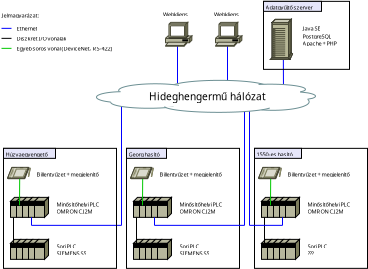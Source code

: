 <?xml version="1.0" encoding="UTF-8"?>
<dia:diagram xmlns:dia="http://www.lysator.liu.se/~alla/dia/">
  <dia:layer name="Háttér" visible="true" active="true">
    <dia:object type="Standard - Line" version="0" id="O0">
      <dia:attribute name="obj_pos">
        <dia:point val="9.3,5.3"/>
      </dia:attribute>
      <dia:attribute name="obj_bb">
        <dia:rectangle val="9.275,1.625;9.325,5.325"/>
      </dia:attribute>
      <dia:attribute name="conn_endpoints">
        <dia:point val="9.3,5.3"/>
        <dia:point val="9.3,1.65"/>
      </dia:attribute>
      <dia:attribute name="numcp">
        <dia:int val="1"/>
      </dia:attribute>
      <dia:attribute name="line_color">
        <dia:color val="#0000ff"/>
      </dia:attribute>
      <dia:attribute name="line_width">
        <dia:real val="0.05"/>
      </dia:attribute>
    </dia:object>
    <dia:object type="Standard - Line" version="0" id="O1">
      <dia:attribute name="obj_pos">
        <dia:point val="11.8,5.3"/>
      </dia:attribute>
      <dia:attribute name="obj_bb">
        <dia:rectangle val="11.775,1.625;11.825,5.325"/>
      </dia:attribute>
      <dia:attribute name="conn_endpoints">
        <dia:point val="11.8,5.3"/>
        <dia:point val="11.8,1.65"/>
      </dia:attribute>
      <dia:attribute name="numcp">
        <dia:int val="1"/>
      </dia:attribute>
      <dia:attribute name="line_color">
        <dia:color val="#0000ff"/>
      </dia:attribute>
      <dia:attribute name="line_width">
        <dia:real val="0.05"/>
      </dia:attribute>
    </dia:object>
    <dia:object type="Standard - Line" version="0" id="O2">
      <dia:attribute name="obj_pos">
        <dia:point val="14.6,4.9"/>
      </dia:attribute>
      <dia:attribute name="obj_bb">
        <dia:rectangle val="14.568,3.029;14.625,4.925"/>
      </dia:attribute>
      <dia:attribute name="conn_endpoints">
        <dia:point val="14.6,4.9"/>
        <dia:point val="14.593,3.054"/>
      </dia:attribute>
      <dia:attribute name="numcp">
        <dia:int val="1"/>
      </dia:attribute>
      <dia:attribute name="line_color">
        <dia:color val="#0000ff"/>
      </dia:attribute>
      <dia:attribute name="line_width">
        <dia:real val="0.05"/>
      </dia:attribute>
      <dia:connections>
        <dia:connection handle="1" to="O148" connection="7"/>
      </dia:connections>
    </dia:object>
    <dia:object type="Standard - Line" version="0" id="O3">
      <dia:attribute name="obj_pos">
        <dia:point val="6.5,11.35"/>
      </dia:attribute>
      <dia:attribute name="obj_bb">
        <dia:rectangle val="6.475,4.875;6.525,11.375"/>
      </dia:attribute>
      <dia:attribute name="conn_endpoints">
        <dia:point val="6.5,11.35"/>
        <dia:point val="6.5,4.9"/>
      </dia:attribute>
      <dia:attribute name="numcp">
        <dia:int val="1"/>
      </dia:attribute>
      <dia:attribute name="line_color">
        <dia:color val="#0000ff"/>
      </dia:attribute>
      <dia:attribute name="line_width">
        <dia:real val="0.05"/>
      </dia:attribute>
    </dia:object>
    <dia:object type="Standard - Line" version="0" id="O4">
      <dia:attribute name="obj_pos">
        <dia:point val="12.65,11.35"/>
      </dia:attribute>
      <dia:attribute name="obj_bb">
        <dia:rectangle val="12.625,4.875;12.675,11.375"/>
      </dia:attribute>
      <dia:attribute name="conn_endpoints">
        <dia:point val="12.65,11.35"/>
        <dia:point val="12.65,4.9"/>
      </dia:attribute>
      <dia:attribute name="numcp">
        <dia:int val="1"/>
      </dia:attribute>
      <dia:attribute name="line_color">
        <dia:color val="#0000ff"/>
      </dia:attribute>
      <dia:attribute name="line_width">
        <dia:real val="0.05"/>
      </dia:attribute>
    </dia:object>
    <dia:object type="Standard - Line" version="0" id="O5">
      <dia:attribute name="obj_pos">
        <dia:point val="12.9,11.35"/>
      </dia:attribute>
      <dia:attribute name="obj_bb">
        <dia:rectangle val="12.875,4.975;12.925,11.375"/>
      </dia:attribute>
      <dia:attribute name="conn_endpoints">
        <dia:point val="12.9,11.35"/>
        <dia:point val="12.9,5"/>
      </dia:attribute>
      <dia:attribute name="numcp">
        <dia:int val="1"/>
      </dia:attribute>
      <dia:attribute name="line_color">
        <dia:color val="#0000ff"/>
      </dia:attribute>
      <dia:attribute name="line_width">
        <dia:real val="0.05"/>
      </dia:attribute>
    </dia:object>
    <dia:object type="Cisco - Cloud White" version="1" id="O6">
      <dia:attribute name="obj_pos">
        <dia:point val="5.25,4.1"/>
      </dia:attribute>
      <dia:attribute name="obj_bb">
        <dia:rectangle val="5.249,3.892;16.201,5.889"/>
      </dia:attribute>
      <dia:attribute name="meta">
        <dia:composite type="dict"/>
      </dia:attribute>
      <dia:attribute name="elem_corner">
        <dia:point val="5.25,4.1"/>
      </dia:attribute>
      <dia:attribute name="elem_width">
        <dia:real val="10.95"/>
      </dia:attribute>
      <dia:attribute name="elem_height">
        <dia:real val="1.6"/>
      </dia:attribute>
      <dia:attribute name="line_width">
        <dia:real val="0.2"/>
      </dia:attribute>
      <dia:attribute name="line_colour">
        <dia:color val="#000000"/>
      </dia:attribute>
      <dia:attribute name="fill_colour">
        <dia:color val="#ffffff"/>
      </dia:attribute>
      <dia:attribute name="show_background">
        <dia:boolean val="true"/>
      </dia:attribute>
      <dia:attribute name="line_style">
        <dia:enum val="0"/>
        <dia:real val="1"/>
      </dia:attribute>
      <dia:attribute name="flip_horizontal">
        <dia:boolean val="false"/>
      </dia:attribute>
      <dia:attribute name="flip_vertical">
        <dia:boolean val="false"/>
      </dia:attribute>
      <dia:attribute name="subscale">
        <dia:real val="1"/>
      </dia:attribute>
    </dia:object>
    <dia:object type="Standard - Text" version="1" id="O7">
      <dia:attribute name="obj_pos">
        <dia:point val="9.25,0.6"/>
      </dia:attribute>
      <dia:attribute name="obj_bb">
        <dia:rectangle val="8.523,0.6;9.977,0.93"/>
      </dia:attribute>
      <dia:attribute name="text">
        <dia:composite type="text">
          <dia:attribute name="string">
            <dia:string>#Webkliens#</dia:string>
          </dia:attribute>
          <dia:attribute name="font">
            <dia:font family="sans" style="0" name="Helvetica"/>
          </dia:attribute>
          <dia:attribute name="height">
            <dia:real val="0.353"/>
          </dia:attribute>
          <dia:attribute name="pos">
            <dia:point val="9.25,0.863"/>
          </dia:attribute>
          <dia:attribute name="color">
            <dia:color val="#000000"/>
          </dia:attribute>
          <dia:attribute name="alignment">
            <dia:enum val="1"/>
          </dia:attribute>
        </dia:composite>
      </dia:attribute>
      <dia:attribute name="valign">
        <dia:enum val="0"/>
      </dia:attribute>
    </dia:object>
    <dia:object type="Standard - Text" version="1" id="O8">
      <dia:attribute name="obj_pos">
        <dia:point val="11.75,0.6"/>
      </dia:attribute>
      <dia:attribute name="obj_bb">
        <dia:rectangle val="11.023,0.6;12.477,0.93"/>
      </dia:attribute>
      <dia:attribute name="text">
        <dia:composite type="text">
          <dia:attribute name="string">
            <dia:string>#Webkliens#</dia:string>
          </dia:attribute>
          <dia:attribute name="font">
            <dia:font family="sans" style="0" name="Helvetica"/>
          </dia:attribute>
          <dia:attribute name="height">
            <dia:real val="0.353"/>
          </dia:attribute>
          <dia:attribute name="pos">
            <dia:point val="11.75,0.863"/>
          </dia:attribute>
          <dia:attribute name="color">
            <dia:color val="#000000"/>
          </dia:attribute>
          <dia:attribute name="alignment">
            <dia:enum val="1"/>
          </dia:attribute>
        </dia:composite>
      </dia:attribute>
      <dia:attribute name="valign">
        <dia:enum val="0"/>
      </dia:attribute>
    </dia:object>
    <dia:group>
      <dia:object type="Standard - Polygon" version="0" id="O9">
        <dia:attribute name="obj_pos">
          <dia:point val="1.15,9.95"/>
        </dia:attribute>
        <dia:attribute name="obj_bb">
          <dia:rectangle val="0.938,9.945;1.462,10.155"/>
        </dia:attribute>
        <dia:attribute name="poly_points">
          <dia:point val="1.15,9.95"/>
          <dia:point val="1.45,9.95"/>
          <dia:point val="1.25,10.15"/>
          <dia:point val="0.95,10.15"/>
        </dia:attribute>
        <dia:attribute name="line_width">
          <dia:real val="0.01"/>
        </dia:attribute>
        <dia:attribute name="inner_color">
          <dia:color val="#b7b79d"/>
        </dia:attribute>
        <dia:attribute name="show_background">
          <dia:boolean val="true"/>
        </dia:attribute>
      </dia:object>
      <dia:object type="Standard - Box" version="0" id="O10">
        <dia:attribute name="obj_pos">
          <dia:point val="0.95,10.35"/>
        </dia:attribute>
        <dia:attribute name="obj_bb">
          <dia:rectangle val="0.945,10.345;1.255,10.955"/>
        </dia:attribute>
        <dia:attribute name="elem_corner">
          <dia:point val="0.95,10.35"/>
        </dia:attribute>
        <dia:attribute name="elem_width">
          <dia:real val="0.3"/>
        </dia:attribute>
        <dia:attribute name="elem_height">
          <dia:real val="0.6"/>
        </dia:attribute>
        <dia:attribute name="border_width">
          <dia:real val="0.01"/>
        </dia:attribute>
        <dia:attribute name="inner_color">
          <dia:color val="#b7b79d"/>
        </dia:attribute>
        <dia:attribute name="show_background">
          <dia:boolean val="true"/>
        </dia:attribute>
      </dia:object>
      <dia:object type="Standard - Polygon" version="0" id="O11">
        <dia:attribute name="obj_pos">
          <dia:point val="1.45,9.95"/>
        </dia:attribute>
        <dia:attribute name="obj_bb">
          <dia:rectangle val="1.238,9.945;1.762,10.155"/>
        </dia:attribute>
        <dia:attribute name="poly_points">
          <dia:point val="1.45,9.95"/>
          <dia:point val="1.75,9.95"/>
          <dia:point val="1.55,10.15"/>
          <dia:point val="1.25,10.15"/>
        </dia:attribute>
        <dia:attribute name="line_width">
          <dia:real val="0.01"/>
        </dia:attribute>
        <dia:attribute name="inner_color">
          <dia:color val="#b7b79d"/>
        </dia:attribute>
        <dia:attribute name="show_background">
          <dia:boolean val="true"/>
        </dia:attribute>
      </dia:object>
      <dia:object type="Standard - Box" version="0" id="O12">
        <dia:attribute name="obj_pos">
          <dia:point val="1.25,10.35"/>
        </dia:attribute>
        <dia:attribute name="obj_bb">
          <dia:rectangle val="1.245,10.345;1.555,10.955"/>
        </dia:attribute>
        <dia:attribute name="elem_corner">
          <dia:point val="1.25,10.35"/>
        </dia:attribute>
        <dia:attribute name="elem_width">
          <dia:real val="0.3"/>
        </dia:attribute>
        <dia:attribute name="elem_height">
          <dia:real val="0.6"/>
        </dia:attribute>
        <dia:attribute name="border_width">
          <dia:real val="0.01"/>
        </dia:attribute>
        <dia:attribute name="inner_color">
          <dia:color val="#b7b79d"/>
        </dia:attribute>
        <dia:attribute name="show_background">
          <dia:boolean val="true"/>
        </dia:attribute>
      </dia:object>
      <dia:object type="Standard - Polygon" version="0" id="O13">
        <dia:attribute name="obj_pos">
          <dia:point val="1.75,9.95"/>
        </dia:attribute>
        <dia:attribute name="obj_bb">
          <dia:rectangle val="1.538,9.945;2.062,10.155"/>
        </dia:attribute>
        <dia:attribute name="poly_points">
          <dia:point val="1.75,9.95"/>
          <dia:point val="2.05,9.95"/>
          <dia:point val="1.85,10.15"/>
          <dia:point val="1.55,10.15"/>
        </dia:attribute>
        <dia:attribute name="line_width">
          <dia:real val="0.01"/>
        </dia:attribute>
        <dia:attribute name="inner_color">
          <dia:color val="#b7b79d"/>
        </dia:attribute>
        <dia:attribute name="show_background">
          <dia:boolean val="true"/>
        </dia:attribute>
      </dia:object>
      <dia:object type="Standard - Box" version="0" id="O14">
        <dia:attribute name="obj_pos">
          <dia:point val="1.55,10.35"/>
        </dia:attribute>
        <dia:attribute name="obj_bb">
          <dia:rectangle val="1.545,10.345;1.855,10.955"/>
        </dia:attribute>
        <dia:attribute name="elem_corner">
          <dia:point val="1.55,10.35"/>
        </dia:attribute>
        <dia:attribute name="elem_width">
          <dia:real val="0.3"/>
        </dia:attribute>
        <dia:attribute name="elem_height">
          <dia:real val="0.6"/>
        </dia:attribute>
        <dia:attribute name="border_width">
          <dia:real val="0.01"/>
        </dia:attribute>
        <dia:attribute name="inner_color">
          <dia:color val="#b7b79d"/>
        </dia:attribute>
        <dia:attribute name="show_background">
          <dia:boolean val="true"/>
        </dia:attribute>
      </dia:object>
      <dia:object type="Standard - Polygon" version="0" id="O15">
        <dia:attribute name="obj_pos">
          <dia:point val="2.05,9.95"/>
        </dia:attribute>
        <dia:attribute name="obj_bb">
          <dia:rectangle val="1.838,9.945;2.362,10.155"/>
        </dia:attribute>
        <dia:attribute name="poly_points">
          <dia:point val="2.05,9.95"/>
          <dia:point val="2.35,9.95"/>
          <dia:point val="2.15,10.15"/>
          <dia:point val="1.85,10.15"/>
        </dia:attribute>
        <dia:attribute name="line_width">
          <dia:real val="0.01"/>
        </dia:attribute>
        <dia:attribute name="inner_color">
          <dia:color val="#b7b79d"/>
        </dia:attribute>
        <dia:attribute name="show_background">
          <dia:boolean val="true"/>
        </dia:attribute>
      </dia:object>
      <dia:object type="Standard - Box" version="0" id="O16">
        <dia:attribute name="obj_pos">
          <dia:point val="1.85,10.35"/>
        </dia:attribute>
        <dia:attribute name="obj_bb">
          <dia:rectangle val="1.845,10.345;2.155,10.955"/>
        </dia:attribute>
        <dia:attribute name="elem_corner">
          <dia:point val="1.85,10.35"/>
        </dia:attribute>
        <dia:attribute name="elem_width">
          <dia:real val="0.3"/>
        </dia:attribute>
        <dia:attribute name="elem_height">
          <dia:real val="0.6"/>
        </dia:attribute>
        <dia:attribute name="border_width">
          <dia:real val="0.01"/>
        </dia:attribute>
        <dia:attribute name="inner_color">
          <dia:color val="#b7b79d"/>
        </dia:attribute>
        <dia:attribute name="show_background">
          <dia:boolean val="true"/>
        </dia:attribute>
      </dia:object>
      <dia:object type="Standard - Polygon" version="0" id="O17">
        <dia:attribute name="obj_pos">
          <dia:point val="2.35,9.95"/>
        </dia:attribute>
        <dia:attribute name="obj_bb">
          <dia:rectangle val="2.138,9.945;2.862,10.155"/>
        </dia:attribute>
        <dia:attribute name="poly_points">
          <dia:point val="2.35,9.95"/>
          <dia:point val="2.85,9.95"/>
          <dia:point val="2.65,10.15"/>
          <dia:point val="2.15,10.15"/>
        </dia:attribute>
        <dia:attribute name="line_width">
          <dia:real val="0.01"/>
        </dia:attribute>
        <dia:attribute name="inner_color">
          <dia:color val="#b7b79d"/>
        </dia:attribute>
        <dia:attribute name="show_background">
          <dia:boolean val="true"/>
        </dia:attribute>
      </dia:object>
      <dia:object type="Standard - Box" version="0" id="O18">
        <dia:attribute name="obj_pos">
          <dia:point val="2.15,10.35"/>
        </dia:attribute>
        <dia:attribute name="obj_bb">
          <dia:rectangle val="2.145,10.345;2.655,10.955"/>
        </dia:attribute>
        <dia:attribute name="elem_corner">
          <dia:point val="2.15,10.35"/>
        </dia:attribute>
        <dia:attribute name="elem_width">
          <dia:real val="0.5"/>
        </dia:attribute>
        <dia:attribute name="elem_height">
          <dia:real val="0.6"/>
        </dia:attribute>
        <dia:attribute name="border_width">
          <dia:real val="0.01"/>
        </dia:attribute>
        <dia:attribute name="inner_color">
          <dia:color val="#b7b79d"/>
        </dia:attribute>
        <dia:attribute name="show_background">
          <dia:boolean val="true"/>
        </dia:attribute>
      </dia:object>
      <dia:object type="Standard - Polygon" version="0" id="O19">
        <dia:attribute name="obj_pos">
          <dia:point val="2.65,10.95"/>
        </dia:attribute>
        <dia:attribute name="obj_bb">
          <dia:rectangle val="2.645,9.938;2.855,10.962"/>
        </dia:attribute>
        <dia:attribute name="poly_points">
          <dia:point val="2.65,10.95"/>
          <dia:point val="2.65,10.15"/>
          <dia:point val="2.85,9.95"/>
          <dia:point val="2.85,10.75"/>
        </dia:attribute>
        <dia:attribute name="line_width">
          <dia:real val="0.01"/>
        </dia:attribute>
        <dia:attribute name="inner_color">
          <dia:color val="#7a7a5a"/>
        </dia:attribute>
        <dia:attribute name="show_background">
          <dia:boolean val="true"/>
        </dia:attribute>
      </dia:object>
      <dia:object type="Standard - Box" version="0" id="O20">
        <dia:attribute name="obj_pos">
          <dia:point val="0.95,10.15"/>
        </dia:attribute>
        <dia:attribute name="obj_bb">
          <dia:rectangle val="0.945,10.145;1.255,10.355"/>
        </dia:attribute>
        <dia:attribute name="elem_corner">
          <dia:point val="0.95,10.15"/>
        </dia:attribute>
        <dia:attribute name="elem_width">
          <dia:real val="0.3"/>
        </dia:attribute>
        <dia:attribute name="elem_height">
          <dia:real val="0.2"/>
        </dia:attribute>
        <dia:attribute name="border_width">
          <dia:real val="0.01"/>
        </dia:attribute>
        <dia:attribute name="inner_color">
          <dia:color val="#000000"/>
        </dia:attribute>
        <dia:attribute name="show_background">
          <dia:boolean val="true"/>
        </dia:attribute>
      </dia:object>
      <dia:object type="Standard - Box" version="0" id="O21">
        <dia:attribute name="obj_pos">
          <dia:point val="1.25,10.15"/>
        </dia:attribute>
        <dia:attribute name="obj_bb">
          <dia:rectangle val="1.245,10.145;1.555,10.355"/>
        </dia:attribute>
        <dia:attribute name="elem_corner">
          <dia:point val="1.25,10.15"/>
        </dia:attribute>
        <dia:attribute name="elem_width">
          <dia:real val="0.3"/>
        </dia:attribute>
        <dia:attribute name="elem_height">
          <dia:real val="0.2"/>
        </dia:attribute>
        <dia:attribute name="border_width">
          <dia:real val="0.01"/>
        </dia:attribute>
        <dia:attribute name="inner_color">
          <dia:color val="#000000"/>
        </dia:attribute>
        <dia:attribute name="show_background">
          <dia:boolean val="true"/>
        </dia:attribute>
      </dia:object>
      <dia:object type="Standard - Box" version="0" id="O22">
        <dia:attribute name="obj_pos">
          <dia:point val="1.55,10.15"/>
        </dia:attribute>
        <dia:attribute name="obj_bb">
          <dia:rectangle val="1.545,10.145;1.855,10.355"/>
        </dia:attribute>
        <dia:attribute name="elem_corner">
          <dia:point val="1.55,10.15"/>
        </dia:attribute>
        <dia:attribute name="elem_width">
          <dia:real val="0.3"/>
        </dia:attribute>
        <dia:attribute name="elem_height">
          <dia:real val="0.2"/>
        </dia:attribute>
        <dia:attribute name="border_width">
          <dia:real val="0.01"/>
        </dia:attribute>
        <dia:attribute name="inner_color">
          <dia:color val="#000000"/>
        </dia:attribute>
        <dia:attribute name="show_background">
          <dia:boolean val="true"/>
        </dia:attribute>
      </dia:object>
      <dia:object type="Standard - Box" version="0" id="O23">
        <dia:attribute name="obj_pos">
          <dia:point val="1.85,10.15"/>
        </dia:attribute>
        <dia:attribute name="obj_bb">
          <dia:rectangle val="1.845,10.145;2.155,10.355"/>
        </dia:attribute>
        <dia:attribute name="elem_corner">
          <dia:point val="1.85,10.15"/>
        </dia:attribute>
        <dia:attribute name="elem_width">
          <dia:real val="0.3"/>
        </dia:attribute>
        <dia:attribute name="elem_height">
          <dia:real val="0.2"/>
        </dia:attribute>
        <dia:attribute name="border_width">
          <dia:real val="0.01"/>
        </dia:attribute>
        <dia:attribute name="inner_color">
          <dia:color val="#000000"/>
        </dia:attribute>
        <dia:attribute name="show_background">
          <dia:boolean val="true"/>
        </dia:attribute>
      </dia:object>
      <dia:object type="Standard - Box" version="0" id="O24">
        <dia:attribute name="obj_pos">
          <dia:point val="2.15,10.15"/>
        </dia:attribute>
        <dia:attribute name="obj_bb">
          <dia:rectangle val="2.145,10.145;2.655,10.355"/>
        </dia:attribute>
        <dia:attribute name="elem_corner">
          <dia:point val="2.15,10.15"/>
        </dia:attribute>
        <dia:attribute name="elem_width">
          <dia:real val="0.5"/>
        </dia:attribute>
        <dia:attribute name="elem_height">
          <dia:real val="0.2"/>
        </dia:attribute>
        <dia:attribute name="border_width">
          <dia:real val="0.01"/>
        </dia:attribute>
        <dia:attribute name="inner_color">
          <dia:color val="#000000"/>
        </dia:attribute>
        <dia:attribute name="show_background">
          <dia:boolean val="true"/>
        </dia:attribute>
      </dia:object>
    </dia:group>
    <dia:object type="Standard - Line" version="0" id="O25">
      <dia:attribute name="obj_pos">
        <dia:point val="2,10.95"/>
      </dia:attribute>
      <dia:attribute name="obj_bb">
        <dia:rectangle val="1.975,10.925;2.025,11.375"/>
      </dia:attribute>
      <dia:attribute name="conn_endpoints">
        <dia:point val="2,10.95"/>
        <dia:point val="2,11.35"/>
      </dia:attribute>
      <dia:attribute name="numcp">
        <dia:int val="1"/>
      </dia:attribute>
      <dia:attribute name="line_color">
        <dia:color val="#0000ff"/>
      </dia:attribute>
      <dia:attribute name="line_width">
        <dia:real val="0.05"/>
      </dia:attribute>
      <dia:connections>
        <dia:connection handle="0" to="O16" connection="6"/>
      </dia:connections>
    </dia:object>
    <dia:object type="Standard - Line" version="0" id="O26">
      <dia:attribute name="obj_pos">
        <dia:point val="2,11.35"/>
      </dia:attribute>
      <dia:attribute name="obj_bb">
        <dia:rectangle val="1.975,11.325;6.525,11.375"/>
      </dia:attribute>
      <dia:attribute name="conn_endpoints">
        <dia:point val="2,11.35"/>
        <dia:point val="6.5,11.35"/>
      </dia:attribute>
      <dia:attribute name="numcp">
        <dia:int val="1"/>
      </dia:attribute>
      <dia:attribute name="line_color">
        <dia:color val="#0000ff"/>
      </dia:attribute>
      <dia:attribute name="line_width">
        <dia:real val="0.05"/>
      </dia:attribute>
    </dia:object>
    <dia:object type="Cisco - PC" version="1" id="O27">
      <dia:attribute name="obj_pos">
        <dia:point val="8.7,1.2"/>
      </dia:attribute>
      <dia:attribute name="obj_bb">
        <dia:rectangle val="8.699,1.199;10.02,2.394"/>
      </dia:attribute>
      <dia:attribute name="meta">
        <dia:composite type="dict"/>
      </dia:attribute>
      <dia:attribute name="elem_corner">
        <dia:point val="8.7,1.2"/>
      </dia:attribute>
      <dia:attribute name="elem_width">
        <dia:real val="1.318"/>
      </dia:attribute>
      <dia:attribute name="elem_height">
        <dia:real val="1.193"/>
      </dia:attribute>
      <dia:attribute name="line_width">
        <dia:real val="0.1"/>
      </dia:attribute>
      <dia:attribute name="line_colour">
        <dia:color val="#000000"/>
      </dia:attribute>
      <dia:attribute name="fill_colour">
        <dia:color val="#ffffff"/>
      </dia:attribute>
      <dia:attribute name="show_background">
        <dia:boolean val="true"/>
      </dia:attribute>
      <dia:attribute name="line_style">
        <dia:enum val="0"/>
        <dia:real val="1"/>
      </dia:attribute>
      <dia:attribute name="flip_horizontal">
        <dia:boolean val="false"/>
      </dia:attribute>
      <dia:attribute name="flip_vertical">
        <dia:boolean val="false"/>
      </dia:attribute>
      <dia:attribute name="subscale">
        <dia:real val="1"/>
      </dia:attribute>
    </dia:object>
    <dia:object type="Cisco - PC" version="1" id="O28">
      <dia:attribute name="obj_pos">
        <dia:point val="11.2,1.2"/>
      </dia:attribute>
      <dia:attribute name="obj_bb">
        <dia:rectangle val="11.199,1.199;12.52,2.394"/>
      </dia:attribute>
      <dia:attribute name="meta">
        <dia:composite type="dict"/>
      </dia:attribute>
      <dia:attribute name="elem_corner">
        <dia:point val="11.2,1.2"/>
      </dia:attribute>
      <dia:attribute name="elem_width">
        <dia:real val="1.318"/>
      </dia:attribute>
      <dia:attribute name="elem_height">
        <dia:real val="1.193"/>
      </dia:attribute>
      <dia:attribute name="line_width">
        <dia:real val="0.1"/>
      </dia:attribute>
      <dia:attribute name="line_colour">
        <dia:color val="#000000"/>
      </dia:attribute>
      <dia:attribute name="fill_colour">
        <dia:color val="#ffffff"/>
      </dia:attribute>
      <dia:attribute name="show_background">
        <dia:boolean val="true"/>
      </dia:attribute>
      <dia:attribute name="line_style">
        <dia:enum val="0"/>
        <dia:real val="1"/>
      </dia:attribute>
      <dia:attribute name="flip_horizontal">
        <dia:boolean val="false"/>
      </dia:attribute>
      <dia:attribute name="flip_vertical">
        <dia:boolean val="false"/>
      </dia:attribute>
      <dia:attribute name="subscale">
        <dia:real val="1"/>
      </dia:attribute>
    </dia:object>
    <dia:object type="Standard - Box" version="0" id="O29">
      <dia:attribute name="obj_pos">
        <dia:point val="0.6,7.5"/>
      </dia:attribute>
      <dia:attribute name="obj_bb">
        <dia:rectangle val="0.583,7.482;6.268,13.518"/>
      </dia:attribute>
      <dia:attribute name="elem_corner">
        <dia:point val="0.6,7.5"/>
      </dia:attribute>
      <dia:attribute name="elem_width">
        <dia:real val="5.65"/>
      </dia:attribute>
      <dia:attribute name="elem_height">
        <dia:real val="6"/>
      </dia:attribute>
      <dia:attribute name="border_width">
        <dia:real val="0.035"/>
      </dia:attribute>
      <dia:attribute name="inner_color">
        <dia:color val="#e6e6fa"/>
      </dia:attribute>
      <dia:attribute name="show_background">
        <dia:boolean val="false"/>
      </dia:attribute>
    </dia:object>
    <dia:object type="Standard - Box" version="0" id="O30">
      <dia:attribute name="obj_pos">
        <dia:point val="0.6,7.5"/>
      </dia:attribute>
      <dia:attribute name="obj_bb">
        <dia:rectangle val="0.583,7.482;3.217,8.018"/>
      </dia:attribute>
      <dia:attribute name="elem_corner">
        <dia:point val="0.6,7.5"/>
      </dia:attribute>
      <dia:attribute name="elem_width">
        <dia:real val="2.6"/>
      </dia:attribute>
      <dia:attribute name="elem_height">
        <dia:real val="0.5"/>
      </dia:attribute>
      <dia:attribute name="border_width">
        <dia:real val="0.035"/>
      </dia:attribute>
      <dia:attribute name="inner_color">
        <dia:color val="#e6e6fa"/>
      </dia:attribute>
      <dia:attribute name="show_background">
        <dia:boolean val="true"/>
      </dia:attribute>
    </dia:object>
    <dia:object type="Standard - Text" version="1" id="O31">
      <dia:attribute name="obj_pos">
        <dia:point val="0.7,7.6"/>
      </dia:attribute>
      <dia:attribute name="obj_bb">
        <dia:rectangle val="0.7,7.6;3.095,7.93"/>
      </dia:attribute>
      <dia:attribute name="text">
        <dia:composite type="text">
          <dia:attribute name="string">
            <dia:string>#Húzvaegyengető#</dia:string>
          </dia:attribute>
          <dia:attribute name="font">
            <dia:font family="sans" style="0" name="Helvetica"/>
          </dia:attribute>
          <dia:attribute name="height">
            <dia:real val="0.353"/>
          </dia:attribute>
          <dia:attribute name="pos">
            <dia:point val="0.7,7.862"/>
          </dia:attribute>
          <dia:attribute name="color">
            <dia:color val="#000000"/>
          </dia:attribute>
          <dia:attribute name="alignment">
            <dia:enum val="0"/>
          </dia:attribute>
        </dia:composite>
      </dia:attribute>
      <dia:attribute name="valign">
        <dia:enum val="0"/>
      </dia:attribute>
    </dia:object>
    <dia:object type="Standard - Text" version="1" id="O32">
      <dia:attribute name="obj_pos">
        <dia:point val="10.8,4.9"/>
      </dia:attribute>
      <dia:attribute name="obj_bb">
        <dia:rectangle val="7.74,4.605;13.86,5.195"/>
      </dia:attribute>
      <dia:attribute name="text">
        <dia:composite type="text">
          <dia:attribute name="string">
            <dia:string>#Hideghengermű hálózat#</dia:string>
          </dia:attribute>
          <dia:attribute name="font">
            <dia:font family="sans" style="0" name="Helvetica"/>
          </dia:attribute>
          <dia:attribute name="height">
            <dia:real val="0.635"/>
          </dia:attribute>
          <dia:attribute name="pos">
            <dia:point val="10.8,5.075"/>
          </dia:attribute>
          <dia:attribute name="color">
            <dia:color val="#000000"/>
          </dia:attribute>
          <dia:attribute name="alignment">
            <dia:enum val="1"/>
          </dia:attribute>
        </dia:composite>
      </dia:attribute>
      <dia:attribute name="valign">
        <dia:enum val="2"/>
      </dia:attribute>
    </dia:object>
    <dia:object type="Standard - Text" version="1" id="O33">
      <dia:attribute name="obj_pos">
        <dia:point val="3.25,10.1"/>
      </dia:attribute>
      <dia:attribute name="obj_bb">
        <dia:rectangle val="3.25,10.1;5.725,10.783"/>
      </dia:attribute>
      <dia:attribute name="text">
        <dia:composite type="text">
          <dia:attribute name="string">
            <dia:string>#Minősítőhelyi PLC
OMRON CJ2M#</dia:string>
          </dia:attribute>
          <dia:attribute name="font">
            <dia:font family="sans" style="0" name="Helvetica"/>
          </dia:attribute>
          <dia:attribute name="height">
            <dia:real val="0.353"/>
          </dia:attribute>
          <dia:attribute name="pos">
            <dia:point val="3.25,10.363"/>
          </dia:attribute>
          <dia:attribute name="color">
            <dia:color val="#000000"/>
          </dia:attribute>
          <dia:attribute name="alignment">
            <dia:enum val="0"/>
          </dia:attribute>
        </dia:composite>
      </dia:attribute>
      <dia:attribute name="valign">
        <dia:enum val="0"/>
      </dia:attribute>
    </dia:object>
    <dia:group>
      <dia:object type="Standard - Polygon" version="0" id="O34">
        <dia:attribute name="obj_pos">
          <dia:point val="1.15,12.05"/>
        </dia:attribute>
        <dia:attribute name="obj_bb">
          <dia:rectangle val="0.938,12.045;1.462,12.255"/>
        </dia:attribute>
        <dia:attribute name="poly_points">
          <dia:point val="1.15,12.05"/>
          <dia:point val="1.45,12.05"/>
          <dia:point val="1.25,12.25"/>
          <dia:point val="0.95,12.25"/>
        </dia:attribute>
        <dia:attribute name="line_width">
          <dia:real val="0.01"/>
        </dia:attribute>
        <dia:attribute name="inner_color">
          <dia:color val="#b7b79d"/>
        </dia:attribute>
        <dia:attribute name="show_background">
          <dia:boolean val="true"/>
        </dia:attribute>
      </dia:object>
      <dia:object type="Standard - Box" version="0" id="O35">
        <dia:attribute name="obj_pos">
          <dia:point val="0.95,12.45"/>
        </dia:attribute>
        <dia:attribute name="obj_bb">
          <dia:rectangle val="0.945,12.445;1.255,13.055"/>
        </dia:attribute>
        <dia:attribute name="elem_corner">
          <dia:point val="0.95,12.45"/>
        </dia:attribute>
        <dia:attribute name="elem_width">
          <dia:real val="0.3"/>
        </dia:attribute>
        <dia:attribute name="elem_height">
          <dia:real val="0.6"/>
        </dia:attribute>
        <dia:attribute name="border_width">
          <dia:real val="0.01"/>
        </dia:attribute>
        <dia:attribute name="inner_color">
          <dia:color val="#b7b79d"/>
        </dia:attribute>
        <dia:attribute name="show_background">
          <dia:boolean val="true"/>
        </dia:attribute>
      </dia:object>
      <dia:object type="Standard - Polygon" version="0" id="O36">
        <dia:attribute name="obj_pos">
          <dia:point val="1.45,12.05"/>
        </dia:attribute>
        <dia:attribute name="obj_bb">
          <dia:rectangle val="1.238,12.045;1.762,12.255"/>
        </dia:attribute>
        <dia:attribute name="poly_points">
          <dia:point val="1.45,12.05"/>
          <dia:point val="1.75,12.05"/>
          <dia:point val="1.55,12.25"/>
          <dia:point val="1.25,12.25"/>
        </dia:attribute>
        <dia:attribute name="line_width">
          <dia:real val="0.01"/>
        </dia:attribute>
        <dia:attribute name="inner_color">
          <dia:color val="#b7b79d"/>
        </dia:attribute>
        <dia:attribute name="show_background">
          <dia:boolean val="true"/>
        </dia:attribute>
      </dia:object>
      <dia:object type="Standard - Box" version="0" id="O37">
        <dia:attribute name="obj_pos">
          <dia:point val="1.25,12.45"/>
        </dia:attribute>
        <dia:attribute name="obj_bb">
          <dia:rectangle val="1.245,12.445;1.555,13.055"/>
        </dia:attribute>
        <dia:attribute name="elem_corner">
          <dia:point val="1.25,12.45"/>
        </dia:attribute>
        <dia:attribute name="elem_width">
          <dia:real val="0.3"/>
        </dia:attribute>
        <dia:attribute name="elem_height">
          <dia:real val="0.6"/>
        </dia:attribute>
        <dia:attribute name="border_width">
          <dia:real val="0.01"/>
        </dia:attribute>
        <dia:attribute name="inner_color">
          <dia:color val="#b7b79d"/>
        </dia:attribute>
        <dia:attribute name="show_background">
          <dia:boolean val="true"/>
        </dia:attribute>
      </dia:object>
      <dia:object type="Standard - Polygon" version="0" id="O38">
        <dia:attribute name="obj_pos">
          <dia:point val="1.75,12.05"/>
        </dia:attribute>
        <dia:attribute name="obj_bb">
          <dia:rectangle val="1.538,12.045;2.062,12.255"/>
        </dia:attribute>
        <dia:attribute name="poly_points">
          <dia:point val="1.75,12.05"/>
          <dia:point val="2.05,12.05"/>
          <dia:point val="1.85,12.25"/>
          <dia:point val="1.55,12.25"/>
        </dia:attribute>
        <dia:attribute name="line_width">
          <dia:real val="0.01"/>
        </dia:attribute>
        <dia:attribute name="inner_color">
          <dia:color val="#b7b79d"/>
        </dia:attribute>
        <dia:attribute name="show_background">
          <dia:boolean val="true"/>
        </dia:attribute>
      </dia:object>
      <dia:object type="Standard - Box" version="0" id="O39">
        <dia:attribute name="obj_pos">
          <dia:point val="1.55,12.45"/>
        </dia:attribute>
        <dia:attribute name="obj_bb">
          <dia:rectangle val="1.545,12.445;1.855,13.055"/>
        </dia:attribute>
        <dia:attribute name="elem_corner">
          <dia:point val="1.55,12.45"/>
        </dia:attribute>
        <dia:attribute name="elem_width">
          <dia:real val="0.3"/>
        </dia:attribute>
        <dia:attribute name="elem_height">
          <dia:real val="0.6"/>
        </dia:attribute>
        <dia:attribute name="border_width">
          <dia:real val="0.01"/>
        </dia:attribute>
        <dia:attribute name="inner_color">
          <dia:color val="#b7b79d"/>
        </dia:attribute>
        <dia:attribute name="show_background">
          <dia:boolean val="true"/>
        </dia:attribute>
      </dia:object>
      <dia:object type="Standard - Polygon" version="0" id="O40">
        <dia:attribute name="obj_pos">
          <dia:point val="2.05,12.05"/>
        </dia:attribute>
        <dia:attribute name="obj_bb">
          <dia:rectangle val="1.838,12.045;2.362,12.255"/>
        </dia:attribute>
        <dia:attribute name="poly_points">
          <dia:point val="2.05,12.05"/>
          <dia:point val="2.35,12.05"/>
          <dia:point val="2.15,12.25"/>
          <dia:point val="1.85,12.25"/>
        </dia:attribute>
        <dia:attribute name="line_width">
          <dia:real val="0.01"/>
        </dia:attribute>
        <dia:attribute name="inner_color">
          <dia:color val="#b7b79d"/>
        </dia:attribute>
        <dia:attribute name="show_background">
          <dia:boolean val="true"/>
        </dia:attribute>
      </dia:object>
      <dia:object type="Standard - Box" version="0" id="O41">
        <dia:attribute name="obj_pos">
          <dia:point val="1.85,12.45"/>
        </dia:attribute>
        <dia:attribute name="obj_bb">
          <dia:rectangle val="1.845,12.445;2.155,13.055"/>
        </dia:attribute>
        <dia:attribute name="elem_corner">
          <dia:point val="1.85,12.45"/>
        </dia:attribute>
        <dia:attribute name="elem_width">
          <dia:real val="0.3"/>
        </dia:attribute>
        <dia:attribute name="elem_height">
          <dia:real val="0.6"/>
        </dia:attribute>
        <dia:attribute name="border_width">
          <dia:real val="0.01"/>
        </dia:attribute>
        <dia:attribute name="inner_color">
          <dia:color val="#b7b79d"/>
        </dia:attribute>
        <dia:attribute name="show_background">
          <dia:boolean val="true"/>
        </dia:attribute>
      </dia:object>
      <dia:object type="Standard - Polygon" version="0" id="O42">
        <dia:attribute name="obj_pos">
          <dia:point val="2.35,12.05"/>
        </dia:attribute>
        <dia:attribute name="obj_bb">
          <dia:rectangle val="2.138,12.045;2.862,12.255"/>
        </dia:attribute>
        <dia:attribute name="poly_points">
          <dia:point val="2.35,12.05"/>
          <dia:point val="2.85,12.05"/>
          <dia:point val="2.65,12.25"/>
          <dia:point val="2.15,12.25"/>
        </dia:attribute>
        <dia:attribute name="line_width">
          <dia:real val="0.01"/>
        </dia:attribute>
        <dia:attribute name="inner_color">
          <dia:color val="#b7b79d"/>
        </dia:attribute>
        <dia:attribute name="show_background">
          <dia:boolean val="true"/>
        </dia:attribute>
      </dia:object>
      <dia:object type="Standard - Box" version="0" id="O43">
        <dia:attribute name="obj_pos">
          <dia:point val="2.15,12.45"/>
        </dia:attribute>
        <dia:attribute name="obj_bb">
          <dia:rectangle val="2.145,12.445;2.655,13.055"/>
        </dia:attribute>
        <dia:attribute name="elem_corner">
          <dia:point val="2.15,12.45"/>
        </dia:attribute>
        <dia:attribute name="elem_width">
          <dia:real val="0.5"/>
        </dia:attribute>
        <dia:attribute name="elem_height">
          <dia:real val="0.6"/>
        </dia:attribute>
        <dia:attribute name="border_width">
          <dia:real val="0.01"/>
        </dia:attribute>
        <dia:attribute name="inner_color">
          <dia:color val="#b7b79d"/>
        </dia:attribute>
        <dia:attribute name="show_background">
          <dia:boolean val="true"/>
        </dia:attribute>
      </dia:object>
      <dia:object type="Standard - Polygon" version="0" id="O44">
        <dia:attribute name="obj_pos">
          <dia:point val="2.65,13.05"/>
        </dia:attribute>
        <dia:attribute name="obj_bb">
          <dia:rectangle val="2.645,12.038;2.855,13.062"/>
        </dia:attribute>
        <dia:attribute name="poly_points">
          <dia:point val="2.65,13.05"/>
          <dia:point val="2.65,12.25"/>
          <dia:point val="2.85,12.05"/>
          <dia:point val="2.85,12.85"/>
        </dia:attribute>
        <dia:attribute name="line_width">
          <dia:real val="0.01"/>
        </dia:attribute>
        <dia:attribute name="inner_color">
          <dia:color val="#7a7a5a"/>
        </dia:attribute>
        <dia:attribute name="show_background">
          <dia:boolean val="true"/>
        </dia:attribute>
      </dia:object>
      <dia:object type="Standard - Box" version="0" id="O45">
        <dia:attribute name="obj_pos">
          <dia:point val="0.95,12.25"/>
        </dia:attribute>
        <dia:attribute name="obj_bb">
          <dia:rectangle val="0.945,12.245;1.255,12.455"/>
        </dia:attribute>
        <dia:attribute name="elem_corner">
          <dia:point val="0.95,12.25"/>
        </dia:attribute>
        <dia:attribute name="elem_width">
          <dia:real val="0.3"/>
        </dia:attribute>
        <dia:attribute name="elem_height">
          <dia:real val="0.2"/>
        </dia:attribute>
        <dia:attribute name="border_width">
          <dia:real val="0.01"/>
        </dia:attribute>
        <dia:attribute name="inner_color">
          <dia:color val="#000000"/>
        </dia:attribute>
        <dia:attribute name="show_background">
          <dia:boolean val="true"/>
        </dia:attribute>
      </dia:object>
      <dia:object type="Standard - Box" version="0" id="O46">
        <dia:attribute name="obj_pos">
          <dia:point val="1.25,12.25"/>
        </dia:attribute>
        <dia:attribute name="obj_bb">
          <dia:rectangle val="1.245,12.245;1.555,12.455"/>
        </dia:attribute>
        <dia:attribute name="elem_corner">
          <dia:point val="1.25,12.25"/>
        </dia:attribute>
        <dia:attribute name="elem_width">
          <dia:real val="0.3"/>
        </dia:attribute>
        <dia:attribute name="elem_height">
          <dia:real val="0.2"/>
        </dia:attribute>
        <dia:attribute name="border_width">
          <dia:real val="0.01"/>
        </dia:attribute>
        <dia:attribute name="inner_color">
          <dia:color val="#000000"/>
        </dia:attribute>
        <dia:attribute name="show_background">
          <dia:boolean val="true"/>
        </dia:attribute>
      </dia:object>
      <dia:object type="Standard - Box" version="0" id="O47">
        <dia:attribute name="obj_pos">
          <dia:point val="1.55,12.25"/>
        </dia:attribute>
        <dia:attribute name="obj_bb">
          <dia:rectangle val="1.545,12.245;1.855,12.455"/>
        </dia:attribute>
        <dia:attribute name="elem_corner">
          <dia:point val="1.55,12.25"/>
        </dia:attribute>
        <dia:attribute name="elem_width">
          <dia:real val="0.3"/>
        </dia:attribute>
        <dia:attribute name="elem_height">
          <dia:real val="0.2"/>
        </dia:attribute>
        <dia:attribute name="border_width">
          <dia:real val="0.01"/>
        </dia:attribute>
        <dia:attribute name="inner_color">
          <dia:color val="#000000"/>
        </dia:attribute>
        <dia:attribute name="show_background">
          <dia:boolean val="true"/>
        </dia:attribute>
      </dia:object>
      <dia:object type="Standard - Box" version="0" id="O48">
        <dia:attribute name="obj_pos">
          <dia:point val="1.85,12.25"/>
        </dia:attribute>
        <dia:attribute name="obj_bb">
          <dia:rectangle val="1.845,12.245;2.155,12.455"/>
        </dia:attribute>
        <dia:attribute name="elem_corner">
          <dia:point val="1.85,12.25"/>
        </dia:attribute>
        <dia:attribute name="elem_width">
          <dia:real val="0.3"/>
        </dia:attribute>
        <dia:attribute name="elem_height">
          <dia:real val="0.2"/>
        </dia:attribute>
        <dia:attribute name="border_width">
          <dia:real val="0.01"/>
        </dia:attribute>
        <dia:attribute name="inner_color">
          <dia:color val="#000000"/>
        </dia:attribute>
        <dia:attribute name="show_background">
          <dia:boolean val="true"/>
        </dia:attribute>
      </dia:object>
      <dia:object type="Standard - Box" version="0" id="O49">
        <dia:attribute name="obj_pos">
          <dia:point val="2.15,12.25"/>
        </dia:attribute>
        <dia:attribute name="obj_bb">
          <dia:rectangle val="2.145,12.245;2.655,12.455"/>
        </dia:attribute>
        <dia:attribute name="elem_corner">
          <dia:point val="2.15,12.25"/>
        </dia:attribute>
        <dia:attribute name="elem_width">
          <dia:real val="0.5"/>
        </dia:attribute>
        <dia:attribute name="elem_height">
          <dia:real val="0.2"/>
        </dia:attribute>
        <dia:attribute name="border_width">
          <dia:real val="0.01"/>
        </dia:attribute>
        <dia:attribute name="inner_color">
          <dia:color val="#000000"/>
        </dia:attribute>
        <dia:attribute name="show_background">
          <dia:boolean val="true"/>
        </dia:attribute>
      </dia:object>
    </dia:group>
    <dia:object type="Standard - Text" version="1" id="O50">
      <dia:attribute name="obj_pos">
        <dia:point val="3.25,12.2"/>
      </dia:attribute>
      <dia:attribute name="obj_bb">
        <dia:rectangle val="3.25,12.2;4.955,12.883"/>
      </dia:attribute>
      <dia:attribute name="text">
        <dia:composite type="text">
          <dia:attribute name="string">
            <dia:string>#Sori PLC
SIEMENS S5#</dia:string>
          </dia:attribute>
          <dia:attribute name="font">
            <dia:font family="sans" style="0" name="Helvetica"/>
          </dia:attribute>
          <dia:attribute name="height">
            <dia:real val="0.353"/>
          </dia:attribute>
          <dia:attribute name="pos">
            <dia:point val="3.25,12.463"/>
          </dia:attribute>
          <dia:attribute name="color">
            <dia:color val="#000000"/>
          </dia:attribute>
          <dia:attribute name="alignment">
            <dia:enum val="0"/>
          </dia:attribute>
        </dia:composite>
      </dia:attribute>
      <dia:attribute name="valign">
        <dia:enum val="0"/>
      </dia:attribute>
    </dia:object>
    <dia:object type="Standard - Line" version="0" id="O51">
      <dia:attribute name="obj_pos">
        <dia:point val="1.1,10.95"/>
      </dia:attribute>
      <dia:attribute name="obj_bb">
        <dia:rectangle val="1.075,10.925;1.125,12.475"/>
      </dia:attribute>
      <dia:attribute name="conn_endpoints">
        <dia:point val="1.1,10.95"/>
        <dia:point val="1.1,12.45"/>
      </dia:attribute>
      <dia:attribute name="numcp">
        <dia:int val="1"/>
      </dia:attribute>
      <dia:attribute name="line_width">
        <dia:real val="0.05"/>
      </dia:attribute>
      <dia:connections>
        <dia:connection handle="0" to="O10" connection="6"/>
        <dia:connection handle="1" to="O35" connection="1"/>
      </dia:connections>
    </dia:object>
    <dia:object type="Cisco - Tablet" version="1" id="O52">
      <dia:attribute name="obj_pos">
        <dia:point val="0.8,8.45"/>
      </dia:attribute>
      <dia:attribute name="obj_bb">
        <dia:rectangle val="0.756,8.42;1.967,9.036"/>
      </dia:attribute>
      <dia:attribute name="meta">
        <dia:composite type="dict"/>
      </dia:attribute>
      <dia:attribute name="elem_corner">
        <dia:point val="0.8,8.45"/>
      </dia:attribute>
      <dia:attribute name="elem_width">
        <dia:real val="1.138"/>
      </dia:attribute>
      <dia:attribute name="elem_height">
        <dia:real val="0.568"/>
      </dia:attribute>
      <dia:attribute name="line_width">
        <dia:real val="0.1"/>
      </dia:attribute>
      <dia:attribute name="line_colour">
        <dia:color val="#000000"/>
      </dia:attribute>
      <dia:attribute name="fill_colour">
        <dia:color val="#ffffff"/>
      </dia:attribute>
      <dia:attribute name="show_background">
        <dia:boolean val="true"/>
      </dia:attribute>
      <dia:attribute name="line_style">
        <dia:enum val="0"/>
        <dia:real val="1"/>
      </dia:attribute>
      <dia:attribute name="flip_horizontal">
        <dia:boolean val="false"/>
      </dia:attribute>
      <dia:attribute name="flip_vertical">
        <dia:boolean val="false"/>
      </dia:attribute>
      <dia:attribute name="subscale">
        <dia:real val="1"/>
      </dia:attribute>
    </dia:object>
    <dia:object type="Standard - Line" version="0" id="O53">
      <dia:attribute name="obj_pos">
        <dia:point val="1.409,9.036"/>
      </dia:attribute>
      <dia:attribute name="obj_bb">
        <dia:rectangle val="1.375,9.011;1.434,10.375"/>
      </dia:attribute>
      <dia:attribute name="conn_endpoints">
        <dia:point val="1.409,9.036"/>
        <dia:point val="1.4,10.35"/>
      </dia:attribute>
      <dia:attribute name="numcp">
        <dia:int val="1"/>
      </dia:attribute>
      <dia:attribute name="line_color">
        <dia:color val="#00c800"/>
      </dia:attribute>
      <dia:attribute name="line_width">
        <dia:real val="0.05"/>
      </dia:attribute>
      <dia:connections>
        <dia:connection handle="0" to="O52" connection="9"/>
        <dia:connection handle="1" to="O12" connection="1"/>
      </dia:connections>
    </dia:object>
    <dia:object type="Standard - Text" version="1" id="O54">
      <dia:attribute name="obj_pos">
        <dia:point val="2.25,8.6"/>
      </dia:attribute>
      <dia:attribute name="obj_bb">
        <dia:rectangle val="2.25,8.6;6.015,8.93"/>
      </dia:attribute>
      <dia:attribute name="text">
        <dia:composite type="text">
          <dia:attribute name="string">
            <dia:string>#Billentyűzet + megjelenítő#</dia:string>
          </dia:attribute>
          <dia:attribute name="font">
            <dia:font family="sans" style="0" name="Helvetica"/>
          </dia:attribute>
          <dia:attribute name="height">
            <dia:real val="0.353"/>
          </dia:attribute>
          <dia:attribute name="pos">
            <dia:point val="2.25,8.863"/>
          </dia:attribute>
          <dia:attribute name="color">
            <dia:color val="#000000"/>
          </dia:attribute>
          <dia:attribute name="alignment">
            <dia:enum val="0"/>
          </dia:attribute>
        </dia:composite>
      </dia:attribute>
      <dia:attribute name="valign">
        <dia:enum val="0"/>
      </dia:attribute>
    </dia:object>
    <dia:group>
      <dia:object type="Standard - Polygon" version="0" id="O55">
        <dia:attribute name="obj_pos">
          <dia:point val="7.3,9.95"/>
        </dia:attribute>
        <dia:attribute name="obj_bb">
          <dia:rectangle val="7.088,9.945;7.612,10.155"/>
        </dia:attribute>
        <dia:attribute name="poly_points">
          <dia:point val="7.3,9.95"/>
          <dia:point val="7.6,9.95"/>
          <dia:point val="7.4,10.15"/>
          <dia:point val="7.1,10.15"/>
        </dia:attribute>
        <dia:attribute name="line_width">
          <dia:real val="0.01"/>
        </dia:attribute>
        <dia:attribute name="inner_color">
          <dia:color val="#b7b79d"/>
        </dia:attribute>
        <dia:attribute name="show_background">
          <dia:boolean val="true"/>
        </dia:attribute>
      </dia:object>
      <dia:object type="Standard - Box" version="0" id="O56">
        <dia:attribute name="obj_pos">
          <dia:point val="7.1,10.35"/>
        </dia:attribute>
        <dia:attribute name="obj_bb">
          <dia:rectangle val="7.095,10.345;7.405,10.955"/>
        </dia:attribute>
        <dia:attribute name="elem_corner">
          <dia:point val="7.1,10.35"/>
        </dia:attribute>
        <dia:attribute name="elem_width">
          <dia:real val="0.3"/>
        </dia:attribute>
        <dia:attribute name="elem_height">
          <dia:real val="0.6"/>
        </dia:attribute>
        <dia:attribute name="border_width">
          <dia:real val="0.01"/>
        </dia:attribute>
        <dia:attribute name="inner_color">
          <dia:color val="#b7b79d"/>
        </dia:attribute>
        <dia:attribute name="show_background">
          <dia:boolean val="true"/>
        </dia:attribute>
      </dia:object>
      <dia:object type="Standard - Polygon" version="0" id="O57">
        <dia:attribute name="obj_pos">
          <dia:point val="7.6,9.95"/>
        </dia:attribute>
        <dia:attribute name="obj_bb">
          <dia:rectangle val="7.388,9.945;7.912,10.155"/>
        </dia:attribute>
        <dia:attribute name="poly_points">
          <dia:point val="7.6,9.95"/>
          <dia:point val="7.9,9.95"/>
          <dia:point val="7.7,10.15"/>
          <dia:point val="7.4,10.15"/>
        </dia:attribute>
        <dia:attribute name="line_width">
          <dia:real val="0.01"/>
        </dia:attribute>
        <dia:attribute name="inner_color">
          <dia:color val="#b7b79d"/>
        </dia:attribute>
        <dia:attribute name="show_background">
          <dia:boolean val="true"/>
        </dia:attribute>
      </dia:object>
      <dia:object type="Standard - Box" version="0" id="O58">
        <dia:attribute name="obj_pos">
          <dia:point val="7.4,10.35"/>
        </dia:attribute>
        <dia:attribute name="obj_bb">
          <dia:rectangle val="7.395,10.345;7.705,10.955"/>
        </dia:attribute>
        <dia:attribute name="elem_corner">
          <dia:point val="7.4,10.35"/>
        </dia:attribute>
        <dia:attribute name="elem_width">
          <dia:real val="0.3"/>
        </dia:attribute>
        <dia:attribute name="elem_height">
          <dia:real val="0.6"/>
        </dia:attribute>
        <dia:attribute name="border_width">
          <dia:real val="0.01"/>
        </dia:attribute>
        <dia:attribute name="inner_color">
          <dia:color val="#b7b79d"/>
        </dia:attribute>
        <dia:attribute name="show_background">
          <dia:boolean val="true"/>
        </dia:attribute>
      </dia:object>
      <dia:object type="Standard - Polygon" version="0" id="O59">
        <dia:attribute name="obj_pos">
          <dia:point val="7.9,9.95"/>
        </dia:attribute>
        <dia:attribute name="obj_bb">
          <dia:rectangle val="7.688,9.945;8.212,10.155"/>
        </dia:attribute>
        <dia:attribute name="poly_points">
          <dia:point val="7.9,9.95"/>
          <dia:point val="8.2,9.95"/>
          <dia:point val="8,10.15"/>
          <dia:point val="7.7,10.15"/>
        </dia:attribute>
        <dia:attribute name="line_width">
          <dia:real val="0.01"/>
        </dia:attribute>
        <dia:attribute name="inner_color">
          <dia:color val="#b7b79d"/>
        </dia:attribute>
        <dia:attribute name="show_background">
          <dia:boolean val="true"/>
        </dia:attribute>
      </dia:object>
      <dia:object type="Standard - Box" version="0" id="O60">
        <dia:attribute name="obj_pos">
          <dia:point val="7.7,10.35"/>
        </dia:attribute>
        <dia:attribute name="obj_bb">
          <dia:rectangle val="7.695,10.345;8.005,10.955"/>
        </dia:attribute>
        <dia:attribute name="elem_corner">
          <dia:point val="7.7,10.35"/>
        </dia:attribute>
        <dia:attribute name="elem_width">
          <dia:real val="0.3"/>
        </dia:attribute>
        <dia:attribute name="elem_height">
          <dia:real val="0.6"/>
        </dia:attribute>
        <dia:attribute name="border_width">
          <dia:real val="0.01"/>
        </dia:attribute>
        <dia:attribute name="inner_color">
          <dia:color val="#b7b79d"/>
        </dia:attribute>
        <dia:attribute name="show_background">
          <dia:boolean val="true"/>
        </dia:attribute>
      </dia:object>
      <dia:object type="Standard - Polygon" version="0" id="O61">
        <dia:attribute name="obj_pos">
          <dia:point val="8.2,9.95"/>
        </dia:attribute>
        <dia:attribute name="obj_bb">
          <dia:rectangle val="7.988,9.945;8.512,10.155"/>
        </dia:attribute>
        <dia:attribute name="poly_points">
          <dia:point val="8.2,9.95"/>
          <dia:point val="8.5,9.95"/>
          <dia:point val="8.3,10.15"/>
          <dia:point val="8,10.15"/>
        </dia:attribute>
        <dia:attribute name="line_width">
          <dia:real val="0.01"/>
        </dia:attribute>
        <dia:attribute name="inner_color">
          <dia:color val="#b7b79d"/>
        </dia:attribute>
        <dia:attribute name="show_background">
          <dia:boolean val="true"/>
        </dia:attribute>
      </dia:object>
      <dia:object type="Standard - Box" version="0" id="O62">
        <dia:attribute name="obj_pos">
          <dia:point val="8,10.35"/>
        </dia:attribute>
        <dia:attribute name="obj_bb">
          <dia:rectangle val="7.995,10.345;8.305,10.955"/>
        </dia:attribute>
        <dia:attribute name="elem_corner">
          <dia:point val="8,10.35"/>
        </dia:attribute>
        <dia:attribute name="elem_width">
          <dia:real val="0.3"/>
        </dia:attribute>
        <dia:attribute name="elem_height">
          <dia:real val="0.6"/>
        </dia:attribute>
        <dia:attribute name="border_width">
          <dia:real val="0.01"/>
        </dia:attribute>
        <dia:attribute name="inner_color">
          <dia:color val="#b7b79d"/>
        </dia:attribute>
        <dia:attribute name="show_background">
          <dia:boolean val="true"/>
        </dia:attribute>
      </dia:object>
      <dia:object type="Standard - Polygon" version="0" id="O63">
        <dia:attribute name="obj_pos">
          <dia:point val="8.5,9.95"/>
        </dia:attribute>
        <dia:attribute name="obj_bb">
          <dia:rectangle val="8.288,9.945;9.012,10.155"/>
        </dia:attribute>
        <dia:attribute name="poly_points">
          <dia:point val="8.5,9.95"/>
          <dia:point val="9,9.95"/>
          <dia:point val="8.8,10.15"/>
          <dia:point val="8.3,10.15"/>
        </dia:attribute>
        <dia:attribute name="line_width">
          <dia:real val="0.01"/>
        </dia:attribute>
        <dia:attribute name="inner_color">
          <dia:color val="#b7b79d"/>
        </dia:attribute>
        <dia:attribute name="show_background">
          <dia:boolean val="true"/>
        </dia:attribute>
      </dia:object>
      <dia:object type="Standard - Box" version="0" id="O64">
        <dia:attribute name="obj_pos">
          <dia:point val="8.3,10.35"/>
        </dia:attribute>
        <dia:attribute name="obj_bb">
          <dia:rectangle val="8.295,10.345;8.805,10.955"/>
        </dia:attribute>
        <dia:attribute name="elem_corner">
          <dia:point val="8.3,10.35"/>
        </dia:attribute>
        <dia:attribute name="elem_width">
          <dia:real val="0.5"/>
        </dia:attribute>
        <dia:attribute name="elem_height">
          <dia:real val="0.6"/>
        </dia:attribute>
        <dia:attribute name="border_width">
          <dia:real val="0.01"/>
        </dia:attribute>
        <dia:attribute name="inner_color">
          <dia:color val="#b7b79d"/>
        </dia:attribute>
        <dia:attribute name="show_background">
          <dia:boolean val="true"/>
        </dia:attribute>
      </dia:object>
      <dia:object type="Standard - Polygon" version="0" id="O65">
        <dia:attribute name="obj_pos">
          <dia:point val="8.8,10.95"/>
        </dia:attribute>
        <dia:attribute name="obj_bb">
          <dia:rectangle val="8.795,9.938;9.005,10.962"/>
        </dia:attribute>
        <dia:attribute name="poly_points">
          <dia:point val="8.8,10.95"/>
          <dia:point val="8.8,10.15"/>
          <dia:point val="9,9.95"/>
          <dia:point val="9,10.75"/>
        </dia:attribute>
        <dia:attribute name="line_width">
          <dia:real val="0.01"/>
        </dia:attribute>
        <dia:attribute name="inner_color">
          <dia:color val="#7a7a5a"/>
        </dia:attribute>
        <dia:attribute name="show_background">
          <dia:boolean val="true"/>
        </dia:attribute>
      </dia:object>
      <dia:object type="Standard - Box" version="0" id="O66">
        <dia:attribute name="obj_pos">
          <dia:point val="7.1,10.15"/>
        </dia:attribute>
        <dia:attribute name="obj_bb">
          <dia:rectangle val="7.095,10.145;7.405,10.355"/>
        </dia:attribute>
        <dia:attribute name="elem_corner">
          <dia:point val="7.1,10.15"/>
        </dia:attribute>
        <dia:attribute name="elem_width">
          <dia:real val="0.3"/>
        </dia:attribute>
        <dia:attribute name="elem_height">
          <dia:real val="0.2"/>
        </dia:attribute>
        <dia:attribute name="border_width">
          <dia:real val="0.01"/>
        </dia:attribute>
        <dia:attribute name="inner_color">
          <dia:color val="#000000"/>
        </dia:attribute>
        <dia:attribute name="show_background">
          <dia:boolean val="true"/>
        </dia:attribute>
      </dia:object>
      <dia:object type="Standard - Box" version="0" id="O67">
        <dia:attribute name="obj_pos">
          <dia:point val="7.4,10.15"/>
        </dia:attribute>
        <dia:attribute name="obj_bb">
          <dia:rectangle val="7.395,10.145;7.705,10.355"/>
        </dia:attribute>
        <dia:attribute name="elem_corner">
          <dia:point val="7.4,10.15"/>
        </dia:attribute>
        <dia:attribute name="elem_width">
          <dia:real val="0.3"/>
        </dia:attribute>
        <dia:attribute name="elem_height">
          <dia:real val="0.2"/>
        </dia:attribute>
        <dia:attribute name="border_width">
          <dia:real val="0.01"/>
        </dia:attribute>
        <dia:attribute name="inner_color">
          <dia:color val="#000000"/>
        </dia:attribute>
        <dia:attribute name="show_background">
          <dia:boolean val="true"/>
        </dia:attribute>
      </dia:object>
      <dia:object type="Standard - Box" version="0" id="O68">
        <dia:attribute name="obj_pos">
          <dia:point val="7.7,10.15"/>
        </dia:attribute>
        <dia:attribute name="obj_bb">
          <dia:rectangle val="7.695,10.145;8.005,10.355"/>
        </dia:attribute>
        <dia:attribute name="elem_corner">
          <dia:point val="7.7,10.15"/>
        </dia:attribute>
        <dia:attribute name="elem_width">
          <dia:real val="0.3"/>
        </dia:attribute>
        <dia:attribute name="elem_height">
          <dia:real val="0.2"/>
        </dia:attribute>
        <dia:attribute name="border_width">
          <dia:real val="0.01"/>
        </dia:attribute>
        <dia:attribute name="inner_color">
          <dia:color val="#000000"/>
        </dia:attribute>
        <dia:attribute name="show_background">
          <dia:boolean val="true"/>
        </dia:attribute>
      </dia:object>
      <dia:object type="Standard - Box" version="0" id="O69">
        <dia:attribute name="obj_pos">
          <dia:point val="8,10.15"/>
        </dia:attribute>
        <dia:attribute name="obj_bb">
          <dia:rectangle val="7.995,10.145;8.305,10.355"/>
        </dia:attribute>
        <dia:attribute name="elem_corner">
          <dia:point val="8,10.15"/>
        </dia:attribute>
        <dia:attribute name="elem_width">
          <dia:real val="0.3"/>
        </dia:attribute>
        <dia:attribute name="elem_height">
          <dia:real val="0.2"/>
        </dia:attribute>
        <dia:attribute name="border_width">
          <dia:real val="0.01"/>
        </dia:attribute>
        <dia:attribute name="inner_color">
          <dia:color val="#000000"/>
        </dia:attribute>
        <dia:attribute name="show_background">
          <dia:boolean val="true"/>
        </dia:attribute>
      </dia:object>
      <dia:object type="Standard - Box" version="0" id="O70">
        <dia:attribute name="obj_pos">
          <dia:point val="8.3,10.15"/>
        </dia:attribute>
        <dia:attribute name="obj_bb">
          <dia:rectangle val="8.295,10.145;8.805,10.355"/>
        </dia:attribute>
        <dia:attribute name="elem_corner">
          <dia:point val="8.3,10.15"/>
        </dia:attribute>
        <dia:attribute name="elem_width">
          <dia:real val="0.5"/>
        </dia:attribute>
        <dia:attribute name="elem_height">
          <dia:real val="0.2"/>
        </dia:attribute>
        <dia:attribute name="border_width">
          <dia:real val="0.01"/>
        </dia:attribute>
        <dia:attribute name="inner_color">
          <dia:color val="#000000"/>
        </dia:attribute>
        <dia:attribute name="show_background">
          <dia:boolean val="true"/>
        </dia:attribute>
      </dia:object>
    </dia:group>
    <dia:object type="Standard - Line" version="0" id="O71">
      <dia:attribute name="obj_pos">
        <dia:point val="8.15,10.95"/>
      </dia:attribute>
      <dia:attribute name="obj_bb">
        <dia:rectangle val="8.125,10.925;8.175,11.375"/>
      </dia:attribute>
      <dia:attribute name="conn_endpoints">
        <dia:point val="8.15,10.95"/>
        <dia:point val="8.15,11.35"/>
      </dia:attribute>
      <dia:attribute name="numcp">
        <dia:int val="1"/>
      </dia:attribute>
      <dia:attribute name="line_color">
        <dia:color val="#0000ff"/>
      </dia:attribute>
      <dia:attribute name="line_width">
        <dia:real val="0.05"/>
      </dia:attribute>
      <dia:connections>
        <dia:connection handle="0" to="O62" connection="6"/>
      </dia:connections>
    </dia:object>
    <dia:object type="Standard - Box" version="0" id="O72">
      <dia:attribute name="obj_pos">
        <dia:point val="6.75,7.5"/>
      </dia:attribute>
      <dia:attribute name="obj_bb">
        <dia:rectangle val="6.732,7.482;12.418,13.518"/>
      </dia:attribute>
      <dia:attribute name="elem_corner">
        <dia:point val="6.75,7.5"/>
      </dia:attribute>
      <dia:attribute name="elem_width">
        <dia:real val="5.65"/>
      </dia:attribute>
      <dia:attribute name="elem_height">
        <dia:real val="6"/>
      </dia:attribute>
      <dia:attribute name="border_width">
        <dia:real val="0.035"/>
      </dia:attribute>
      <dia:attribute name="inner_color">
        <dia:color val="#e6e6fa"/>
      </dia:attribute>
      <dia:attribute name="show_background">
        <dia:boolean val="false"/>
      </dia:attribute>
    </dia:object>
    <dia:object type="Standard - Box" version="0" id="O73">
      <dia:attribute name="obj_pos">
        <dia:point val="6.75,7.5"/>
      </dia:attribute>
      <dia:attribute name="obj_bb">
        <dia:rectangle val="6.732,7.482;8.768,8.018"/>
      </dia:attribute>
      <dia:attribute name="elem_corner">
        <dia:point val="6.75,7.5"/>
      </dia:attribute>
      <dia:attribute name="elem_width">
        <dia:real val="2.0"/>
      </dia:attribute>
      <dia:attribute name="elem_height">
        <dia:real val="0.5"/>
      </dia:attribute>
      <dia:attribute name="border_width">
        <dia:real val="0.035"/>
      </dia:attribute>
      <dia:attribute name="inner_color">
        <dia:color val="#e6e6fa"/>
      </dia:attribute>
      <dia:attribute name="show_background">
        <dia:boolean val="true"/>
      </dia:attribute>
    </dia:object>
    <dia:object type="Standard - Text" version="1" id="O74">
      <dia:attribute name="obj_pos">
        <dia:point val="6.85,7.6"/>
      </dia:attribute>
      <dia:attribute name="obj_bb">
        <dia:rectangle val="6.85,7.6;8.662,7.93"/>
      </dia:attribute>
      <dia:attribute name="text">
        <dia:composite type="text">
          <dia:attribute name="string">
            <dia:string>#Georg hasító#</dia:string>
          </dia:attribute>
          <dia:attribute name="font">
            <dia:font family="sans" style="0" name="Helvetica"/>
          </dia:attribute>
          <dia:attribute name="height">
            <dia:real val="0.353"/>
          </dia:attribute>
          <dia:attribute name="pos">
            <dia:point val="6.85,7.862"/>
          </dia:attribute>
          <dia:attribute name="color">
            <dia:color val="#000000"/>
          </dia:attribute>
          <dia:attribute name="alignment">
            <dia:enum val="0"/>
          </dia:attribute>
        </dia:composite>
      </dia:attribute>
      <dia:attribute name="valign">
        <dia:enum val="0"/>
      </dia:attribute>
    </dia:object>
    <dia:object type="Standard - Text" version="1" id="O75">
      <dia:attribute name="obj_pos">
        <dia:point val="9.4,10.1"/>
      </dia:attribute>
      <dia:attribute name="obj_bb">
        <dia:rectangle val="9.4,10.1;11.875,10.783"/>
      </dia:attribute>
      <dia:attribute name="text">
        <dia:composite type="text">
          <dia:attribute name="string">
            <dia:string>#Minősítőhelyi PLC
OMRON CJ2M#</dia:string>
          </dia:attribute>
          <dia:attribute name="font">
            <dia:font family="sans" style="0" name="Helvetica"/>
          </dia:attribute>
          <dia:attribute name="height">
            <dia:real val="0.353"/>
          </dia:attribute>
          <dia:attribute name="pos">
            <dia:point val="9.4,10.363"/>
          </dia:attribute>
          <dia:attribute name="color">
            <dia:color val="#000000"/>
          </dia:attribute>
          <dia:attribute name="alignment">
            <dia:enum val="0"/>
          </dia:attribute>
        </dia:composite>
      </dia:attribute>
      <dia:attribute name="valign">
        <dia:enum val="0"/>
      </dia:attribute>
    </dia:object>
    <dia:group>
      <dia:object type="Standard - Polygon" version="0" id="O76">
        <dia:attribute name="obj_pos">
          <dia:point val="7.3,12.05"/>
        </dia:attribute>
        <dia:attribute name="obj_bb">
          <dia:rectangle val="7.088,12.045;7.612,12.255"/>
        </dia:attribute>
        <dia:attribute name="poly_points">
          <dia:point val="7.3,12.05"/>
          <dia:point val="7.6,12.05"/>
          <dia:point val="7.4,12.25"/>
          <dia:point val="7.1,12.25"/>
        </dia:attribute>
        <dia:attribute name="line_width">
          <dia:real val="0.01"/>
        </dia:attribute>
        <dia:attribute name="inner_color">
          <dia:color val="#b7b79d"/>
        </dia:attribute>
        <dia:attribute name="show_background">
          <dia:boolean val="true"/>
        </dia:attribute>
      </dia:object>
      <dia:object type="Standard - Box" version="0" id="O77">
        <dia:attribute name="obj_pos">
          <dia:point val="7.1,12.45"/>
        </dia:attribute>
        <dia:attribute name="obj_bb">
          <dia:rectangle val="7.095,12.445;7.405,13.055"/>
        </dia:attribute>
        <dia:attribute name="elem_corner">
          <dia:point val="7.1,12.45"/>
        </dia:attribute>
        <dia:attribute name="elem_width">
          <dia:real val="0.3"/>
        </dia:attribute>
        <dia:attribute name="elem_height">
          <dia:real val="0.6"/>
        </dia:attribute>
        <dia:attribute name="border_width">
          <dia:real val="0.01"/>
        </dia:attribute>
        <dia:attribute name="inner_color">
          <dia:color val="#b7b79d"/>
        </dia:attribute>
        <dia:attribute name="show_background">
          <dia:boolean val="true"/>
        </dia:attribute>
      </dia:object>
      <dia:object type="Standard - Polygon" version="0" id="O78">
        <dia:attribute name="obj_pos">
          <dia:point val="7.6,12.05"/>
        </dia:attribute>
        <dia:attribute name="obj_bb">
          <dia:rectangle val="7.388,12.045;7.912,12.255"/>
        </dia:attribute>
        <dia:attribute name="poly_points">
          <dia:point val="7.6,12.05"/>
          <dia:point val="7.9,12.05"/>
          <dia:point val="7.7,12.25"/>
          <dia:point val="7.4,12.25"/>
        </dia:attribute>
        <dia:attribute name="line_width">
          <dia:real val="0.01"/>
        </dia:attribute>
        <dia:attribute name="inner_color">
          <dia:color val="#b7b79d"/>
        </dia:attribute>
        <dia:attribute name="show_background">
          <dia:boolean val="true"/>
        </dia:attribute>
      </dia:object>
      <dia:object type="Standard - Box" version="0" id="O79">
        <dia:attribute name="obj_pos">
          <dia:point val="7.4,12.45"/>
        </dia:attribute>
        <dia:attribute name="obj_bb">
          <dia:rectangle val="7.395,12.445;7.705,13.055"/>
        </dia:attribute>
        <dia:attribute name="elem_corner">
          <dia:point val="7.4,12.45"/>
        </dia:attribute>
        <dia:attribute name="elem_width">
          <dia:real val="0.3"/>
        </dia:attribute>
        <dia:attribute name="elem_height">
          <dia:real val="0.6"/>
        </dia:attribute>
        <dia:attribute name="border_width">
          <dia:real val="0.01"/>
        </dia:attribute>
        <dia:attribute name="inner_color">
          <dia:color val="#b7b79d"/>
        </dia:attribute>
        <dia:attribute name="show_background">
          <dia:boolean val="true"/>
        </dia:attribute>
      </dia:object>
      <dia:object type="Standard - Polygon" version="0" id="O80">
        <dia:attribute name="obj_pos">
          <dia:point val="7.9,12.05"/>
        </dia:attribute>
        <dia:attribute name="obj_bb">
          <dia:rectangle val="7.688,12.045;8.212,12.255"/>
        </dia:attribute>
        <dia:attribute name="poly_points">
          <dia:point val="7.9,12.05"/>
          <dia:point val="8.2,12.05"/>
          <dia:point val="8,12.25"/>
          <dia:point val="7.7,12.25"/>
        </dia:attribute>
        <dia:attribute name="line_width">
          <dia:real val="0.01"/>
        </dia:attribute>
        <dia:attribute name="inner_color">
          <dia:color val="#b7b79d"/>
        </dia:attribute>
        <dia:attribute name="show_background">
          <dia:boolean val="true"/>
        </dia:attribute>
      </dia:object>
      <dia:object type="Standard - Box" version="0" id="O81">
        <dia:attribute name="obj_pos">
          <dia:point val="7.7,12.45"/>
        </dia:attribute>
        <dia:attribute name="obj_bb">
          <dia:rectangle val="7.695,12.445;8.005,13.055"/>
        </dia:attribute>
        <dia:attribute name="elem_corner">
          <dia:point val="7.7,12.45"/>
        </dia:attribute>
        <dia:attribute name="elem_width">
          <dia:real val="0.3"/>
        </dia:attribute>
        <dia:attribute name="elem_height">
          <dia:real val="0.6"/>
        </dia:attribute>
        <dia:attribute name="border_width">
          <dia:real val="0.01"/>
        </dia:attribute>
        <dia:attribute name="inner_color">
          <dia:color val="#b7b79d"/>
        </dia:attribute>
        <dia:attribute name="show_background">
          <dia:boolean val="true"/>
        </dia:attribute>
      </dia:object>
      <dia:object type="Standard - Polygon" version="0" id="O82">
        <dia:attribute name="obj_pos">
          <dia:point val="8.2,12.05"/>
        </dia:attribute>
        <dia:attribute name="obj_bb">
          <dia:rectangle val="7.988,12.045;8.512,12.255"/>
        </dia:attribute>
        <dia:attribute name="poly_points">
          <dia:point val="8.2,12.05"/>
          <dia:point val="8.5,12.05"/>
          <dia:point val="8.3,12.25"/>
          <dia:point val="8,12.25"/>
        </dia:attribute>
        <dia:attribute name="line_width">
          <dia:real val="0.01"/>
        </dia:attribute>
        <dia:attribute name="inner_color">
          <dia:color val="#b7b79d"/>
        </dia:attribute>
        <dia:attribute name="show_background">
          <dia:boolean val="true"/>
        </dia:attribute>
      </dia:object>
      <dia:object type="Standard - Box" version="0" id="O83">
        <dia:attribute name="obj_pos">
          <dia:point val="8,12.45"/>
        </dia:attribute>
        <dia:attribute name="obj_bb">
          <dia:rectangle val="7.995,12.445;8.305,13.055"/>
        </dia:attribute>
        <dia:attribute name="elem_corner">
          <dia:point val="8,12.45"/>
        </dia:attribute>
        <dia:attribute name="elem_width">
          <dia:real val="0.3"/>
        </dia:attribute>
        <dia:attribute name="elem_height">
          <dia:real val="0.6"/>
        </dia:attribute>
        <dia:attribute name="border_width">
          <dia:real val="0.01"/>
        </dia:attribute>
        <dia:attribute name="inner_color">
          <dia:color val="#b7b79d"/>
        </dia:attribute>
        <dia:attribute name="show_background">
          <dia:boolean val="true"/>
        </dia:attribute>
      </dia:object>
      <dia:object type="Standard - Polygon" version="0" id="O84">
        <dia:attribute name="obj_pos">
          <dia:point val="8.5,12.05"/>
        </dia:attribute>
        <dia:attribute name="obj_bb">
          <dia:rectangle val="8.288,12.045;9.012,12.255"/>
        </dia:attribute>
        <dia:attribute name="poly_points">
          <dia:point val="8.5,12.05"/>
          <dia:point val="9,12.05"/>
          <dia:point val="8.8,12.25"/>
          <dia:point val="8.3,12.25"/>
        </dia:attribute>
        <dia:attribute name="line_width">
          <dia:real val="0.01"/>
        </dia:attribute>
        <dia:attribute name="inner_color">
          <dia:color val="#b7b79d"/>
        </dia:attribute>
        <dia:attribute name="show_background">
          <dia:boolean val="true"/>
        </dia:attribute>
      </dia:object>
      <dia:object type="Standard - Box" version="0" id="O85">
        <dia:attribute name="obj_pos">
          <dia:point val="8.3,12.45"/>
        </dia:attribute>
        <dia:attribute name="obj_bb">
          <dia:rectangle val="8.295,12.445;8.805,13.055"/>
        </dia:attribute>
        <dia:attribute name="elem_corner">
          <dia:point val="8.3,12.45"/>
        </dia:attribute>
        <dia:attribute name="elem_width">
          <dia:real val="0.5"/>
        </dia:attribute>
        <dia:attribute name="elem_height">
          <dia:real val="0.6"/>
        </dia:attribute>
        <dia:attribute name="border_width">
          <dia:real val="0.01"/>
        </dia:attribute>
        <dia:attribute name="inner_color">
          <dia:color val="#b7b79d"/>
        </dia:attribute>
        <dia:attribute name="show_background">
          <dia:boolean val="true"/>
        </dia:attribute>
      </dia:object>
      <dia:object type="Standard - Polygon" version="0" id="O86">
        <dia:attribute name="obj_pos">
          <dia:point val="8.8,13.05"/>
        </dia:attribute>
        <dia:attribute name="obj_bb">
          <dia:rectangle val="8.795,12.038;9.005,13.062"/>
        </dia:attribute>
        <dia:attribute name="poly_points">
          <dia:point val="8.8,13.05"/>
          <dia:point val="8.8,12.25"/>
          <dia:point val="9,12.05"/>
          <dia:point val="9,12.85"/>
        </dia:attribute>
        <dia:attribute name="line_width">
          <dia:real val="0.01"/>
        </dia:attribute>
        <dia:attribute name="inner_color">
          <dia:color val="#7a7a5a"/>
        </dia:attribute>
        <dia:attribute name="show_background">
          <dia:boolean val="true"/>
        </dia:attribute>
      </dia:object>
      <dia:object type="Standard - Box" version="0" id="O87">
        <dia:attribute name="obj_pos">
          <dia:point val="7.1,12.25"/>
        </dia:attribute>
        <dia:attribute name="obj_bb">
          <dia:rectangle val="7.095,12.245;7.405,12.455"/>
        </dia:attribute>
        <dia:attribute name="elem_corner">
          <dia:point val="7.1,12.25"/>
        </dia:attribute>
        <dia:attribute name="elem_width">
          <dia:real val="0.3"/>
        </dia:attribute>
        <dia:attribute name="elem_height">
          <dia:real val="0.2"/>
        </dia:attribute>
        <dia:attribute name="border_width">
          <dia:real val="0.01"/>
        </dia:attribute>
        <dia:attribute name="inner_color">
          <dia:color val="#000000"/>
        </dia:attribute>
        <dia:attribute name="show_background">
          <dia:boolean val="true"/>
        </dia:attribute>
      </dia:object>
      <dia:object type="Standard - Box" version="0" id="O88">
        <dia:attribute name="obj_pos">
          <dia:point val="7.4,12.25"/>
        </dia:attribute>
        <dia:attribute name="obj_bb">
          <dia:rectangle val="7.395,12.245;7.705,12.455"/>
        </dia:attribute>
        <dia:attribute name="elem_corner">
          <dia:point val="7.4,12.25"/>
        </dia:attribute>
        <dia:attribute name="elem_width">
          <dia:real val="0.3"/>
        </dia:attribute>
        <dia:attribute name="elem_height">
          <dia:real val="0.2"/>
        </dia:attribute>
        <dia:attribute name="border_width">
          <dia:real val="0.01"/>
        </dia:attribute>
        <dia:attribute name="inner_color">
          <dia:color val="#000000"/>
        </dia:attribute>
        <dia:attribute name="show_background">
          <dia:boolean val="true"/>
        </dia:attribute>
      </dia:object>
      <dia:object type="Standard - Box" version="0" id="O89">
        <dia:attribute name="obj_pos">
          <dia:point val="7.7,12.25"/>
        </dia:attribute>
        <dia:attribute name="obj_bb">
          <dia:rectangle val="7.695,12.245;8.005,12.455"/>
        </dia:attribute>
        <dia:attribute name="elem_corner">
          <dia:point val="7.7,12.25"/>
        </dia:attribute>
        <dia:attribute name="elem_width">
          <dia:real val="0.3"/>
        </dia:attribute>
        <dia:attribute name="elem_height">
          <dia:real val="0.2"/>
        </dia:attribute>
        <dia:attribute name="border_width">
          <dia:real val="0.01"/>
        </dia:attribute>
        <dia:attribute name="inner_color">
          <dia:color val="#000000"/>
        </dia:attribute>
        <dia:attribute name="show_background">
          <dia:boolean val="true"/>
        </dia:attribute>
      </dia:object>
      <dia:object type="Standard - Box" version="0" id="O90">
        <dia:attribute name="obj_pos">
          <dia:point val="8,12.25"/>
        </dia:attribute>
        <dia:attribute name="obj_bb">
          <dia:rectangle val="7.995,12.245;8.305,12.455"/>
        </dia:attribute>
        <dia:attribute name="elem_corner">
          <dia:point val="8,12.25"/>
        </dia:attribute>
        <dia:attribute name="elem_width">
          <dia:real val="0.3"/>
        </dia:attribute>
        <dia:attribute name="elem_height">
          <dia:real val="0.2"/>
        </dia:attribute>
        <dia:attribute name="border_width">
          <dia:real val="0.01"/>
        </dia:attribute>
        <dia:attribute name="inner_color">
          <dia:color val="#000000"/>
        </dia:attribute>
        <dia:attribute name="show_background">
          <dia:boolean val="true"/>
        </dia:attribute>
      </dia:object>
      <dia:object type="Standard - Box" version="0" id="O91">
        <dia:attribute name="obj_pos">
          <dia:point val="8.3,12.25"/>
        </dia:attribute>
        <dia:attribute name="obj_bb">
          <dia:rectangle val="8.295,12.245;8.805,12.455"/>
        </dia:attribute>
        <dia:attribute name="elem_corner">
          <dia:point val="8.3,12.25"/>
        </dia:attribute>
        <dia:attribute name="elem_width">
          <dia:real val="0.5"/>
        </dia:attribute>
        <dia:attribute name="elem_height">
          <dia:real val="0.2"/>
        </dia:attribute>
        <dia:attribute name="border_width">
          <dia:real val="0.01"/>
        </dia:attribute>
        <dia:attribute name="inner_color">
          <dia:color val="#000000"/>
        </dia:attribute>
        <dia:attribute name="show_background">
          <dia:boolean val="true"/>
        </dia:attribute>
      </dia:object>
    </dia:group>
    <dia:object type="Standard - Text" version="1" id="O92">
      <dia:attribute name="obj_pos">
        <dia:point val="9.4,12.2"/>
      </dia:attribute>
      <dia:attribute name="obj_bb">
        <dia:rectangle val="9.4,12.2;11.105,12.883"/>
      </dia:attribute>
      <dia:attribute name="text">
        <dia:composite type="text">
          <dia:attribute name="string">
            <dia:string>#Sori PLC
SIEMENS S5#</dia:string>
          </dia:attribute>
          <dia:attribute name="font">
            <dia:font family="sans" style="0" name="Helvetica"/>
          </dia:attribute>
          <dia:attribute name="height">
            <dia:real val="0.353"/>
          </dia:attribute>
          <dia:attribute name="pos">
            <dia:point val="9.4,12.463"/>
          </dia:attribute>
          <dia:attribute name="color">
            <dia:color val="#000000"/>
          </dia:attribute>
          <dia:attribute name="alignment">
            <dia:enum val="0"/>
          </dia:attribute>
        </dia:composite>
      </dia:attribute>
      <dia:attribute name="valign">
        <dia:enum val="0"/>
      </dia:attribute>
    </dia:object>
    <dia:object type="Standard - Line" version="0" id="O93">
      <dia:attribute name="obj_pos">
        <dia:point val="7.25,10.95"/>
      </dia:attribute>
      <dia:attribute name="obj_bb">
        <dia:rectangle val="7.225,10.925;7.275,12.475"/>
      </dia:attribute>
      <dia:attribute name="conn_endpoints">
        <dia:point val="7.25,10.95"/>
        <dia:point val="7.25,12.45"/>
      </dia:attribute>
      <dia:attribute name="numcp">
        <dia:int val="1"/>
      </dia:attribute>
      <dia:attribute name="line_width">
        <dia:real val="0.05"/>
      </dia:attribute>
      <dia:connections>
        <dia:connection handle="0" to="O56" connection="6"/>
        <dia:connection handle="1" to="O77" connection="1"/>
      </dia:connections>
    </dia:object>
    <dia:object type="Cisco - Tablet" version="1" id="O94">
      <dia:attribute name="obj_pos">
        <dia:point val="6.95,8.45"/>
      </dia:attribute>
      <dia:attribute name="obj_bb">
        <dia:rectangle val="6.906,8.42;8.117,9.036"/>
      </dia:attribute>
      <dia:attribute name="meta">
        <dia:composite type="dict"/>
      </dia:attribute>
      <dia:attribute name="elem_corner">
        <dia:point val="6.95,8.45"/>
      </dia:attribute>
      <dia:attribute name="elem_width">
        <dia:real val="1.138"/>
      </dia:attribute>
      <dia:attribute name="elem_height">
        <dia:real val="0.568"/>
      </dia:attribute>
      <dia:attribute name="line_width">
        <dia:real val="0.1"/>
      </dia:attribute>
      <dia:attribute name="line_colour">
        <dia:color val="#000000"/>
      </dia:attribute>
      <dia:attribute name="fill_colour">
        <dia:color val="#ffffff"/>
      </dia:attribute>
      <dia:attribute name="show_background">
        <dia:boolean val="true"/>
      </dia:attribute>
      <dia:attribute name="line_style">
        <dia:enum val="0"/>
        <dia:real val="1"/>
      </dia:attribute>
      <dia:attribute name="flip_horizontal">
        <dia:boolean val="false"/>
      </dia:attribute>
      <dia:attribute name="flip_vertical">
        <dia:boolean val="false"/>
      </dia:attribute>
      <dia:attribute name="subscale">
        <dia:real val="1"/>
      </dia:attribute>
    </dia:object>
    <dia:object type="Standard - Line" version="0" id="O95">
      <dia:attribute name="obj_pos">
        <dia:point val="7.559,9.036"/>
      </dia:attribute>
      <dia:attribute name="obj_bb">
        <dia:rectangle val="7.525,9.011;7.584,10.375"/>
      </dia:attribute>
      <dia:attribute name="conn_endpoints">
        <dia:point val="7.559,9.036"/>
        <dia:point val="7.55,10.35"/>
      </dia:attribute>
      <dia:attribute name="numcp">
        <dia:int val="1"/>
      </dia:attribute>
      <dia:attribute name="line_color">
        <dia:color val="#00c800"/>
      </dia:attribute>
      <dia:attribute name="line_width">
        <dia:real val="0.05"/>
      </dia:attribute>
      <dia:connections>
        <dia:connection handle="0" to="O94" connection="9"/>
        <dia:connection handle="1" to="O58" connection="1"/>
      </dia:connections>
    </dia:object>
    <dia:object type="Standard - Text" version="1" id="O96">
      <dia:attribute name="obj_pos">
        <dia:point val="8.4,8.6"/>
      </dia:attribute>
      <dia:attribute name="obj_bb">
        <dia:rectangle val="8.4,8.6;12.165,8.93"/>
      </dia:attribute>
      <dia:attribute name="text">
        <dia:composite type="text">
          <dia:attribute name="string">
            <dia:string>#Billentyűzet + megjelenítő#</dia:string>
          </dia:attribute>
          <dia:attribute name="font">
            <dia:font family="sans" style="0" name="Helvetica"/>
          </dia:attribute>
          <dia:attribute name="height">
            <dia:real val="0.353"/>
          </dia:attribute>
          <dia:attribute name="pos">
            <dia:point val="8.4,8.863"/>
          </dia:attribute>
          <dia:attribute name="color">
            <dia:color val="#000000"/>
          </dia:attribute>
          <dia:attribute name="alignment">
            <dia:enum val="0"/>
          </dia:attribute>
        </dia:composite>
      </dia:attribute>
      <dia:attribute name="valign">
        <dia:enum val="0"/>
      </dia:attribute>
    </dia:object>
    <dia:group>
      <dia:object type="Standard - Polygon" version="0" id="O97">
        <dia:attribute name="obj_pos">
          <dia:point val="13.7,9.95"/>
        </dia:attribute>
        <dia:attribute name="obj_bb">
          <dia:rectangle val="13.488,9.945;14.012,10.155"/>
        </dia:attribute>
        <dia:attribute name="poly_points">
          <dia:point val="13.7,9.95"/>
          <dia:point val="14,9.95"/>
          <dia:point val="13.8,10.15"/>
          <dia:point val="13.5,10.15"/>
        </dia:attribute>
        <dia:attribute name="line_width">
          <dia:real val="0.01"/>
        </dia:attribute>
        <dia:attribute name="inner_color">
          <dia:color val="#b7b79d"/>
        </dia:attribute>
        <dia:attribute name="show_background">
          <dia:boolean val="true"/>
        </dia:attribute>
      </dia:object>
      <dia:object type="Standard - Box" version="0" id="O98">
        <dia:attribute name="obj_pos">
          <dia:point val="13.5,10.35"/>
        </dia:attribute>
        <dia:attribute name="obj_bb">
          <dia:rectangle val="13.495,10.345;13.805,10.955"/>
        </dia:attribute>
        <dia:attribute name="elem_corner">
          <dia:point val="13.5,10.35"/>
        </dia:attribute>
        <dia:attribute name="elem_width">
          <dia:real val="0.3"/>
        </dia:attribute>
        <dia:attribute name="elem_height">
          <dia:real val="0.6"/>
        </dia:attribute>
        <dia:attribute name="border_width">
          <dia:real val="0.01"/>
        </dia:attribute>
        <dia:attribute name="inner_color">
          <dia:color val="#b7b79d"/>
        </dia:attribute>
        <dia:attribute name="show_background">
          <dia:boolean val="true"/>
        </dia:attribute>
      </dia:object>
      <dia:object type="Standard - Polygon" version="0" id="O99">
        <dia:attribute name="obj_pos">
          <dia:point val="14,9.95"/>
        </dia:attribute>
        <dia:attribute name="obj_bb">
          <dia:rectangle val="13.788,9.945;14.312,10.155"/>
        </dia:attribute>
        <dia:attribute name="poly_points">
          <dia:point val="14,9.95"/>
          <dia:point val="14.3,9.95"/>
          <dia:point val="14.1,10.15"/>
          <dia:point val="13.8,10.15"/>
        </dia:attribute>
        <dia:attribute name="line_width">
          <dia:real val="0.01"/>
        </dia:attribute>
        <dia:attribute name="inner_color">
          <dia:color val="#b7b79d"/>
        </dia:attribute>
        <dia:attribute name="show_background">
          <dia:boolean val="true"/>
        </dia:attribute>
      </dia:object>
      <dia:object type="Standard - Box" version="0" id="O100">
        <dia:attribute name="obj_pos">
          <dia:point val="13.8,10.35"/>
        </dia:attribute>
        <dia:attribute name="obj_bb">
          <dia:rectangle val="13.795,10.345;14.105,10.955"/>
        </dia:attribute>
        <dia:attribute name="elem_corner">
          <dia:point val="13.8,10.35"/>
        </dia:attribute>
        <dia:attribute name="elem_width">
          <dia:real val="0.3"/>
        </dia:attribute>
        <dia:attribute name="elem_height">
          <dia:real val="0.6"/>
        </dia:attribute>
        <dia:attribute name="border_width">
          <dia:real val="0.01"/>
        </dia:attribute>
        <dia:attribute name="inner_color">
          <dia:color val="#b7b79d"/>
        </dia:attribute>
        <dia:attribute name="show_background">
          <dia:boolean val="true"/>
        </dia:attribute>
      </dia:object>
      <dia:object type="Standard - Polygon" version="0" id="O101">
        <dia:attribute name="obj_pos">
          <dia:point val="14.3,9.95"/>
        </dia:attribute>
        <dia:attribute name="obj_bb">
          <dia:rectangle val="14.088,9.945;14.612,10.155"/>
        </dia:attribute>
        <dia:attribute name="poly_points">
          <dia:point val="14.3,9.95"/>
          <dia:point val="14.6,9.95"/>
          <dia:point val="14.4,10.15"/>
          <dia:point val="14.1,10.15"/>
        </dia:attribute>
        <dia:attribute name="line_width">
          <dia:real val="0.01"/>
        </dia:attribute>
        <dia:attribute name="inner_color">
          <dia:color val="#b7b79d"/>
        </dia:attribute>
        <dia:attribute name="show_background">
          <dia:boolean val="true"/>
        </dia:attribute>
      </dia:object>
      <dia:object type="Standard - Box" version="0" id="O102">
        <dia:attribute name="obj_pos">
          <dia:point val="14.1,10.35"/>
        </dia:attribute>
        <dia:attribute name="obj_bb">
          <dia:rectangle val="14.095,10.345;14.405,10.955"/>
        </dia:attribute>
        <dia:attribute name="elem_corner">
          <dia:point val="14.1,10.35"/>
        </dia:attribute>
        <dia:attribute name="elem_width">
          <dia:real val="0.3"/>
        </dia:attribute>
        <dia:attribute name="elem_height">
          <dia:real val="0.6"/>
        </dia:attribute>
        <dia:attribute name="border_width">
          <dia:real val="0.01"/>
        </dia:attribute>
        <dia:attribute name="inner_color">
          <dia:color val="#b7b79d"/>
        </dia:attribute>
        <dia:attribute name="show_background">
          <dia:boolean val="true"/>
        </dia:attribute>
      </dia:object>
      <dia:object type="Standard - Polygon" version="0" id="O103">
        <dia:attribute name="obj_pos">
          <dia:point val="14.6,9.95"/>
        </dia:attribute>
        <dia:attribute name="obj_bb">
          <dia:rectangle val="14.388,9.945;14.912,10.155"/>
        </dia:attribute>
        <dia:attribute name="poly_points">
          <dia:point val="14.6,9.95"/>
          <dia:point val="14.9,9.95"/>
          <dia:point val="14.7,10.15"/>
          <dia:point val="14.4,10.15"/>
        </dia:attribute>
        <dia:attribute name="line_width">
          <dia:real val="0.01"/>
        </dia:attribute>
        <dia:attribute name="inner_color">
          <dia:color val="#b7b79d"/>
        </dia:attribute>
        <dia:attribute name="show_background">
          <dia:boolean val="true"/>
        </dia:attribute>
      </dia:object>
      <dia:object type="Standard - Box" version="0" id="O104">
        <dia:attribute name="obj_pos">
          <dia:point val="14.4,10.35"/>
        </dia:attribute>
        <dia:attribute name="obj_bb">
          <dia:rectangle val="14.395,10.345;14.705,10.955"/>
        </dia:attribute>
        <dia:attribute name="elem_corner">
          <dia:point val="14.4,10.35"/>
        </dia:attribute>
        <dia:attribute name="elem_width">
          <dia:real val="0.3"/>
        </dia:attribute>
        <dia:attribute name="elem_height">
          <dia:real val="0.6"/>
        </dia:attribute>
        <dia:attribute name="border_width">
          <dia:real val="0.01"/>
        </dia:attribute>
        <dia:attribute name="inner_color">
          <dia:color val="#b7b79d"/>
        </dia:attribute>
        <dia:attribute name="show_background">
          <dia:boolean val="true"/>
        </dia:attribute>
      </dia:object>
      <dia:object type="Standard - Polygon" version="0" id="O105">
        <dia:attribute name="obj_pos">
          <dia:point val="14.9,9.95"/>
        </dia:attribute>
        <dia:attribute name="obj_bb">
          <dia:rectangle val="14.688,9.945;15.412,10.155"/>
        </dia:attribute>
        <dia:attribute name="poly_points">
          <dia:point val="14.9,9.95"/>
          <dia:point val="15.4,9.95"/>
          <dia:point val="15.2,10.15"/>
          <dia:point val="14.7,10.15"/>
        </dia:attribute>
        <dia:attribute name="line_width">
          <dia:real val="0.01"/>
        </dia:attribute>
        <dia:attribute name="inner_color">
          <dia:color val="#b7b79d"/>
        </dia:attribute>
        <dia:attribute name="show_background">
          <dia:boolean val="true"/>
        </dia:attribute>
      </dia:object>
      <dia:object type="Standard - Box" version="0" id="O106">
        <dia:attribute name="obj_pos">
          <dia:point val="14.7,10.35"/>
        </dia:attribute>
        <dia:attribute name="obj_bb">
          <dia:rectangle val="14.695,10.345;15.205,10.955"/>
        </dia:attribute>
        <dia:attribute name="elem_corner">
          <dia:point val="14.7,10.35"/>
        </dia:attribute>
        <dia:attribute name="elem_width">
          <dia:real val="0.5"/>
        </dia:attribute>
        <dia:attribute name="elem_height">
          <dia:real val="0.6"/>
        </dia:attribute>
        <dia:attribute name="border_width">
          <dia:real val="0.01"/>
        </dia:attribute>
        <dia:attribute name="inner_color">
          <dia:color val="#b7b79d"/>
        </dia:attribute>
        <dia:attribute name="show_background">
          <dia:boolean val="true"/>
        </dia:attribute>
      </dia:object>
      <dia:object type="Standard - Polygon" version="0" id="O107">
        <dia:attribute name="obj_pos">
          <dia:point val="15.2,10.95"/>
        </dia:attribute>
        <dia:attribute name="obj_bb">
          <dia:rectangle val="15.195,9.938;15.405,10.962"/>
        </dia:attribute>
        <dia:attribute name="poly_points">
          <dia:point val="15.2,10.95"/>
          <dia:point val="15.2,10.15"/>
          <dia:point val="15.4,9.95"/>
          <dia:point val="15.4,10.75"/>
        </dia:attribute>
        <dia:attribute name="line_width">
          <dia:real val="0.01"/>
        </dia:attribute>
        <dia:attribute name="inner_color">
          <dia:color val="#7a7a5a"/>
        </dia:attribute>
        <dia:attribute name="show_background">
          <dia:boolean val="true"/>
        </dia:attribute>
      </dia:object>
      <dia:object type="Standard - Box" version="0" id="O108">
        <dia:attribute name="obj_pos">
          <dia:point val="13.5,10.15"/>
        </dia:attribute>
        <dia:attribute name="obj_bb">
          <dia:rectangle val="13.495,10.145;13.805,10.355"/>
        </dia:attribute>
        <dia:attribute name="elem_corner">
          <dia:point val="13.5,10.15"/>
        </dia:attribute>
        <dia:attribute name="elem_width">
          <dia:real val="0.3"/>
        </dia:attribute>
        <dia:attribute name="elem_height">
          <dia:real val="0.2"/>
        </dia:attribute>
        <dia:attribute name="border_width">
          <dia:real val="0.01"/>
        </dia:attribute>
        <dia:attribute name="inner_color">
          <dia:color val="#000000"/>
        </dia:attribute>
        <dia:attribute name="show_background">
          <dia:boolean val="true"/>
        </dia:attribute>
      </dia:object>
      <dia:object type="Standard - Box" version="0" id="O109">
        <dia:attribute name="obj_pos">
          <dia:point val="13.8,10.15"/>
        </dia:attribute>
        <dia:attribute name="obj_bb">
          <dia:rectangle val="13.795,10.145;14.105,10.355"/>
        </dia:attribute>
        <dia:attribute name="elem_corner">
          <dia:point val="13.8,10.15"/>
        </dia:attribute>
        <dia:attribute name="elem_width">
          <dia:real val="0.3"/>
        </dia:attribute>
        <dia:attribute name="elem_height">
          <dia:real val="0.2"/>
        </dia:attribute>
        <dia:attribute name="border_width">
          <dia:real val="0.01"/>
        </dia:attribute>
        <dia:attribute name="inner_color">
          <dia:color val="#000000"/>
        </dia:attribute>
        <dia:attribute name="show_background">
          <dia:boolean val="true"/>
        </dia:attribute>
      </dia:object>
      <dia:object type="Standard - Box" version="0" id="O110">
        <dia:attribute name="obj_pos">
          <dia:point val="14.1,10.15"/>
        </dia:attribute>
        <dia:attribute name="obj_bb">
          <dia:rectangle val="14.095,10.145;14.405,10.355"/>
        </dia:attribute>
        <dia:attribute name="elem_corner">
          <dia:point val="14.1,10.15"/>
        </dia:attribute>
        <dia:attribute name="elem_width">
          <dia:real val="0.3"/>
        </dia:attribute>
        <dia:attribute name="elem_height">
          <dia:real val="0.2"/>
        </dia:attribute>
        <dia:attribute name="border_width">
          <dia:real val="0.01"/>
        </dia:attribute>
        <dia:attribute name="inner_color">
          <dia:color val="#000000"/>
        </dia:attribute>
        <dia:attribute name="show_background">
          <dia:boolean val="true"/>
        </dia:attribute>
      </dia:object>
      <dia:object type="Standard - Box" version="0" id="O111">
        <dia:attribute name="obj_pos">
          <dia:point val="14.4,10.15"/>
        </dia:attribute>
        <dia:attribute name="obj_bb">
          <dia:rectangle val="14.395,10.145;14.705,10.355"/>
        </dia:attribute>
        <dia:attribute name="elem_corner">
          <dia:point val="14.4,10.15"/>
        </dia:attribute>
        <dia:attribute name="elem_width">
          <dia:real val="0.3"/>
        </dia:attribute>
        <dia:attribute name="elem_height">
          <dia:real val="0.2"/>
        </dia:attribute>
        <dia:attribute name="border_width">
          <dia:real val="0.01"/>
        </dia:attribute>
        <dia:attribute name="inner_color">
          <dia:color val="#000000"/>
        </dia:attribute>
        <dia:attribute name="show_background">
          <dia:boolean val="true"/>
        </dia:attribute>
      </dia:object>
      <dia:object type="Standard - Box" version="0" id="O112">
        <dia:attribute name="obj_pos">
          <dia:point val="14.7,10.15"/>
        </dia:attribute>
        <dia:attribute name="obj_bb">
          <dia:rectangle val="14.695,10.145;15.205,10.355"/>
        </dia:attribute>
        <dia:attribute name="elem_corner">
          <dia:point val="14.7,10.15"/>
        </dia:attribute>
        <dia:attribute name="elem_width">
          <dia:real val="0.5"/>
        </dia:attribute>
        <dia:attribute name="elem_height">
          <dia:real val="0.2"/>
        </dia:attribute>
        <dia:attribute name="border_width">
          <dia:real val="0.01"/>
        </dia:attribute>
        <dia:attribute name="inner_color">
          <dia:color val="#000000"/>
        </dia:attribute>
        <dia:attribute name="show_background">
          <dia:boolean val="true"/>
        </dia:attribute>
      </dia:object>
    </dia:group>
    <dia:object type="Standard - Line" version="0" id="O113">
      <dia:attribute name="obj_pos">
        <dia:point val="14.55,10.95"/>
      </dia:attribute>
      <dia:attribute name="obj_bb">
        <dia:rectangle val="14.525,10.925;14.575,11.375"/>
      </dia:attribute>
      <dia:attribute name="conn_endpoints">
        <dia:point val="14.55,10.95"/>
        <dia:point val="14.55,11.35"/>
      </dia:attribute>
      <dia:attribute name="numcp">
        <dia:int val="1"/>
      </dia:attribute>
      <dia:attribute name="line_color">
        <dia:color val="#0000ff"/>
      </dia:attribute>
      <dia:attribute name="line_width">
        <dia:real val="0.05"/>
      </dia:attribute>
      <dia:connections>
        <dia:connection handle="0" to="O104" connection="6"/>
      </dia:connections>
    </dia:object>
    <dia:object type="Standard - Box" version="0" id="O114">
      <dia:attribute name="obj_pos">
        <dia:point val="13.15,7.5"/>
      </dia:attribute>
      <dia:attribute name="obj_bb">
        <dia:rectangle val="13.133,7.482;18.817,13.518"/>
      </dia:attribute>
      <dia:attribute name="elem_corner">
        <dia:point val="13.15,7.5"/>
      </dia:attribute>
      <dia:attribute name="elem_width">
        <dia:real val="5.65"/>
      </dia:attribute>
      <dia:attribute name="elem_height">
        <dia:real val="6"/>
      </dia:attribute>
      <dia:attribute name="border_width">
        <dia:real val="0.035"/>
      </dia:attribute>
      <dia:attribute name="inner_color">
        <dia:color val="#e6e6fa"/>
      </dia:attribute>
      <dia:attribute name="show_background">
        <dia:boolean val="false"/>
      </dia:attribute>
    </dia:object>
    <dia:object type="Standard - Box" version="0" id="O115">
      <dia:attribute name="obj_pos">
        <dia:point val="13.15,7.5"/>
      </dia:attribute>
      <dia:attribute name="obj_bb">
        <dia:rectangle val="13.133,7.482;15.518,8.018"/>
      </dia:attribute>
      <dia:attribute name="elem_corner">
        <dia:point val="13.15,7.5"/>
      </dia:attribute>
      <dia:attribute name="elem_width">
        <dia:real val="2.35"/>
      </dia:attribute>
      <dia:attribute name="elem_height">
        <dia:real val="0.5"/>
      </dia:attribute>
      <dia:attribute name="border_width">
        <dia:real val="0.035"/>
      </dia:attribute>
      <dia:attribute name="inner_color">
        <dia:color val="#e6e6fa"/>
      </dia:attribute>
      <dia:attribute name="show_background">
        <dia:boolean val="true"/>
      </dia:attribute>
    </dia:object>
    <dia:object type="Standard - Text" version="1" id="O116">
      <dia:attribute name="obj_pos">
        <dia:point val="13.25,7.6"/>
      </dia:attribute>
      <dia:attribute name="obj_bb">
        <dia:rectangle val="13.25,7.6;15.345,7.93"/>
      </dia:attribute>
      <dia:attribute name="text">
        <dia:composite type="text">
          <dia:attribute name="string">
            <dia:string>#1550-es hasító#</dia:string>
          </dia:attribute>
          <dia:attribute name="font">
            <dia:font family="sans" style="0" name="Helvetica"/>
          </dia:attribute>
          <dia:attribute name="height">
            <dia:real val="0.353"/>
          </dia:attribute>
          <dia:attribute name="pos">
            <dia:point val="13.25,7.862"/>
          </dia:attribute>
          <dia:attribute name="color">
            <dia:color val="#000000"/>
          </dia:attribute>
          <dia:attribute name="alignment">
            <dia:enum val="0"/>
          </dia:attribute>
        </dia:composite>
      </dia:attribute>
      <dia:attribute name="valign">
        <dia:enum val="0"/>
      </dia:attribute>
    </dia:object>
    <dia:object type="Standard - Text" version="1" id="O117">
      <dia:attribute name="obj_pos">
        <dia:point val="15.8,10.1"/>
      </dia:attribute>
      <dia:attribute name="obj_bb">
        <dia:rectangle val="15.8,10.1;18.275,10.783"/>
      </dia:attribute>
      <dia:attribute name="text">
        <dia:composite type="text">
          <dia:attribute name="string">
            <dia:string>#Minősítőhelyi PLC
OMRON CJ2M#</dia:string>
          </dia:attribute>
          <dia:attribute name="font">
            <dia:font family="sans" style="0" name="Helvetica"/>
          </dia:attribute>
          <dia:attribute name="height">
            <dia:real val="0.353"/>
          </dia:attribute>
          <dia:attribute name="pos">
            <dia:point val="15.8,10.363"/>
          </dia:attribute>
          <dia:attribute name="color">
            <dia:color val="#000000"/>
          </dia:attribute>
          <dia:attribute name="alignment">
            <dia:enum val="0"/>
          </dia:attribute>
        </dia:composite>
      </dia:attribute>
      <dia:attribute name="valign">
        <dia:enum val="0"/>
      </dia:attribute>
    </dia:object>
    <dia:group>
      <dia:object type="Standard - Polygon" version="0" id="O118">
        <dia:attribute name="obj_pos">
          <dia:point val="13.7,12.05"/>
        </dia:attribute>
        <dia:attribute name="obj_bb">
          <dia:rectangle val="13.488,12.045;14.012,12.255"/>
        </dia:attribute>
        <dia:attribute name="poly_points">
          <dia:point val="13.7,12.05"/>
          <dia:point val="14,12.05"/>
          <dia:point val="13.8,12.25"/>
          <dia:point val="13.5,12.25"/>
        </dia:attribute>
        <dia:attribute name="line_width">
          <dia:real val="0.01"/>
        </dia:attribute>
        <dia:attribute name="inner_color">
          <dia:color val="#b7b79d"/>
        </dia:attribute>
        <dia:attribute name="show_background">
          <dia:boolean val="true"/>
        </dia:attribute>
      </dia:object>
      <dia:object type="Standard - Box" version="0" id="O119">
        <dia:attribute name="obj_pos">
          <dia:point val="13.5,12.45"/>
        </dia:attribute>
        <dia:attribute name="obj_bb">
          <dia:rectangle val="13.495,12.445;13.805,13.055"/>
        </dia:attribute>
        <dia:attribute name="elem_corner">
          <dia:point val="13.5,12.45"/>
        </dia:attribute>
        <dia:attribute name="elem_width">
          <dia:real val="0.3"/>
        </dia:attribute>
        <dia:attribute name="elem_height">
          <dia:real val="0.6"/>
        </dia:attribute>
        <dia:attribute name="border_width">
          <dia:real val="0.01"/>
        </dia:attribute>
        <dia:attribute name="inner_color">
          <dia:color val="#b7b79d"/>
        </dia:attribute>
        <dia:attribute name="show_background">
          <dia:boolean val="true"/>
        </dia:attribute>
      </dia:object>
      <dia:object type="Standard - Polygon" version="0" id="O120">
        <dia:attribute name="obj_pos">
          <dia:point val="14,12.05"/>
        </dia:attribute>
        <dia:attribute name="obj_bb">
          <dia:rectangle val="13.788,12.045;14.312,12.255"/>
        </dia:attribute>
        <dia:attribute name="poly_points">
          <dia:point val="14,12.05"/>
          <dia:point val="14.3,12.05"/>
          <dia:point val="14.1,12.25"/>
          <dia:point val="13.8,12.25"/>
        </dia:attribute>
        <dia:attribute name="line_width">
          <dia:real val="0.01"/>
        </dia:attribute>
        <dia:attribute name="inner_color">
          <dia:color val="#b7b79d"/>
        </dia:attribute>
        <dia:attribute name="show_background">
          <dia:boolean val="true"/>
        </dia:attribute>
      </dia:object>
      <dia:object type="Standard - Box" version="0" id="O121">
        <dia:attribute name="obj_pos">
          <dia:point val="13.8,12.45"/>
        </dia:attribute>
        <dia:attribute name="obj_bb">
          <dia:rectangle val="13.795,12.445;14.105,13.055"/>
        </dia:attribute>
        <dia:attribute name="elem_corner">
          <dia:point val="13.8,12.45"/>
        </dia:attribute>
        <dia:attribute name="elem_width">
          <dia:real val="0.3"/>
        </dia:attribute>
        <dia:attribute name="elem_height">
          <dia:real val="0.6"/>
        </dia:attribute>
        <dia:attribute name="border_width">
          <dia:real val="0.01"/>
        </dia:attribute>
        <dia:attribute name="inner_color">
          <dia:color val="#b7b79d"/>
        </dia:attribute>
        <dia:attribute name="show_background">
          <dia:boolean val="true"/>
        </dia:attribute>
      </dia:object>
      <dia:object type="Standard - Polygon" version="0" id="O122">
        <dia:attribute name="obj_pos">
          <dia:point val="14.3,12.05"/>
        </dia:attribute>
        <dia:attribute name="obj_bb">
          <dia:rectangle val="14.088,12.045;14.612,12.255"/>
        </dia:attribute>
        <dia:attribute name="poly_points">
          <dia:point val="14.3,12.05"/>
          <dia:point val="14.6,12.05"/>
          <dia:point val="14.4,12.25"/>
          <dia:point val="14.1,12.25"/>
        </dia:attribute>
        <dia:attribute name="line_width">
          <dia:real val="0.01"/>
        </dia:attribute>
        <dia:attribute name="inner_color">
          <dia:color val="#b7b79d"/>
        </dia:attribute>
        <dia:attribute name="show_background">
          <dia:boolean val="true"/>
        </dia:attribute>
      </dia:object>
      <dia:object type="Standard - Box" version="0" id="O123">
        <dia:attribute name="obj_pos">
          <dia:point val="14.1,12.45"/>
        </dia:attribute>
        <dia:attribute name="obj_bb">
          <dia:rectangle val="14.095,12.445;14.405,13.055"/>
        </dia:attribute>
        <dia:attribute name="elem_corner">
          <dia:point val="14.1,12.45"/>
        </dia:attribute>
        <dia:attribute name="elem_width">
          <dia:real val="0.3"/>
        </dia:attribute>
        <dia:attribute name="elem_height">
          <dia:real val="0.6"/>
        </dia:attribute>
        <dia:attribute name="border_width">
          <dia:real val="0.01"/>
        </dia:attribute>
        <dia:attribute name="inner_color">
          <dia:color val="#b7b79d"/>
        </dia:attribute>
        <dia:attribute name="show_background">
          <dia:boolean val="true"/>
        </dia:attribute>
      </dia:object>
      <dia:object type="Standard - Polygon" version="0" id="O124">
        <dia:attribute name="obj_pos">
          <dia:point val="14.6,12.05"/>
        </dia:attribute>
        <dia:attribute name="obj_bb">
          <dia:rectangle val="14.388,12.045;14.912,12.255"/>
        </dia:attribute>
        <dia:attribute name="poly_points">
          <dia:point val="14.6,12.05"/>
          <dia:point val="14.9,12.05"/>
          <dia:point val="14.7,12.25"/>
          <dia:point val="14.4,12.25"/>
        </dia:attribute>
        <dia:attribute name="line_width">
          <dia:real val="0.01"/>
        </dia:attribute>
        <dia:attribute name="inner_color">
          <dia:color val="#b7b79d"/>
        </dia:attribute>
        <dia:attribute name="show_background">
          <dia:boolean val="true"/>
        </dia:attribute>
      </dia:object>
      <dia:object type="Standard - Box" version="0" id="O125">
        <dia:attribute name="obj_pos">
          <dia:point val="14.4,12.45"/>
        </dia:attribute>
        <dia:attribute name="obj_bb">
          <dia:rectangle val="14.395,12.445;14.705,13.055"/>
        </dia:attribute>
        <dia:attribute name="elem_corner">
          <dia:point val="14.4,12.45"/>
        </dia:attribute>
        <dia:attribute name="elem_width">
          <dia:real val="0.3"/>
        </dia:attribute>
        <dia:attribute name="elem_height">
          <dia:real val="0.6"/>
        </dia:attribute>
        <dia:attribute name="border_width">
          <dia:real val="0.01"/>
        </dia:attribute>
        <dia:attribute name="inner_color">
          <dia:color val="#b7b79d"/>
        </dia:attribute>
        <dia:attribute name="show_background">
          <dia:boolean val="true"/>
        </dia:attribute>
      </dia:object>
      <dia:object type="Standard - Polygon" version="0" id="O126">
        <dia:attribute name="obj_pos">
          <dia:point val="14.9,12.05"/>
        </dia:attribute>
        <dia:attribute name="obj_bb">
          <dia:rectangle val="14.688,12.045;15.412,12.255"/>
        </dia:attribute>
        <dia:attribute name="poly_points">
          <dia:point val="14.9,12.05"/>
          <dia:point val="15.4,12.05"/>
          <dia:point val="15.2,12.25"/>
          <dia:point val="14.7,12.25"/>
        </dia:attribute>
        <dia:attribute name="line_width">
          <dia:real val="0.01"/>
        </dia:attribute>
        <dia:attribute name="inner_color">
          <dia:color val="#b7b79d"/>
        </dia:attribute>
        <dia:attribute name="show_background">
          <dia:boolean val="true"/>
        </dia:attribute>
      </dia:object>
      <dia:object type="Standard - Box" version="0" id="O127">
        <dia:attribute name="obj_pos">
          <dia:point val="14.7,12.45"/>
        </dia:attribute>
        <dia:attribute name="obj_bb">
          <dia:rectangle val="14.695,12.445;15.205,13.055"/>
        </dia:attribute>
        <dia:attribute name="elem_corner">
          <dia:point val="14.7,12.45"/>
        </dia:attribute>
        <dia:attribute name="elem_width">
          <dia:real val="0.5"/>
        </dia:attribute>
        <dia:attribute name="elem_height">
          <dia:real val="0.6"/>
        </dia:attribute>
        <dia:attribute name="border_width">
          <dia:real val="0.01"/>
        </dia:attribute>
        <dia:attribute name="inner_color">
          <dia:color val="#b7b79d"/>
        </dia:attribute>
        <dia:attribute name="show_background">
          <dia:boolean val="true"/>
        </dia:attribute>
      </dia:object>
      <dia:object type="Standard - Polygon" version="0" id="O128">
        <dia:attribute name="obj_pos">
          <dia:point val="15.2,13.05"/>
        </dia:attribute>
        <dia:attribute name="obj_bb">
          <dia:rectangle val="15.195,12.038;15.405,13.062"/>
        </dia:attribute>
        <dia:attribute name="poly_points">
          <dia:point val="15.2,13.05"/>
          <dia:point val="15.2,12.25"/>
          <dia:point val="15.4,12.05"/>
          <dia:point val="15.4,12.85"/>
        </dia:attribute>
        <dia:attribute name="line_width">
          <dia:real val="0.01"/>
        </dia:attribute>
        <dia:attribute name="inner_color">
          <dia:color val="#7a7a5a"/>
        </dia:attribute>
        <dia:attribute name="show_background">
          <dia:boolean val="true"/>
        </dia:attribute>
      </dia:object>
      <dia:object type="Standard - Box" version="0" id="O129">
        <dia:attribute name="obj_pos">
          <dia:point val="13.5,12.25"/>
        </dia:attribute>
        <dia:attribute name="obj_bb">
          <dia:rectangle val="13.495,12.245;13.805,12.455"/>
        </dia:attribute>
        <dia:attribute name="elem_corner">
          <dia:point val="13.5,12.25"/>
        </dia:attribute>
        <dia:attribute name="elem_width">
          <dia:real val="0.3"/>
        </dia:attribute>
        <dia:attribute name="elem_height">
          <dia:real val="0.2"/>
        </dia:attribute>
        <dia:attribute name="border_width">
          <dia:real val="0.01"/>
        </dia:attribute>
        <dia:attribute name="inner_color">
          <dia:color val="#000000"/>
        </dia:attribute>
        <dia:attribute name="show_background">
          <dia:boolean val="true"/>
        </dia:attribute>
      </dia:object>
      <dia:object type="Standard - Box" version="0" id="O130">
        <dia:attribute name="obj_pos">
          <dia:point val="13.8,12.25"/>
        </dia:attribute>
        <dia:attribute name="obj_bb">
          <dia:rectangle val="13.795,12.245;14.105,12.455"/>
        </dia:attribute>
        <dia:attribute name="elem_corner">
          <dia:point val="13.8,12.25"/>
        </dia:attribute>
        <dia:attribute name="elem_width">
          <dia:real val="0.3"/>
        </dia:attribute>
        <dia:attribute name="elem_height">
          <dia:real val="0.2"/>
        </dia:attribute>
        <dia:attribute name="border_width">
          <dia:real val="0.01"/>
        </dia:attribute>
        <dia:attribute name="inner_color">
          <dia:color val="#000000"/>
        </dia:attribute>
        <dia:attribute name="show_background">
          <dia:boolean val="true"/>
        </dia:attribute>
      </dia:object>
      <dia:object type="Standard - Box" version="0" id="O131">
        <dia:attribute name="obj_pos">
          <dia:point val="14.1,12.25"/>
        </dia:attribute>
        <dia:attribute name="obj_bb">
          <dia:rectangle val="14.095,12.245;14.405,12.455"/>
        </dia:attribute>
        <dia:attribute name="elem_corner">
          <dia:point val="14.1,12.25"/>
        </dia:attribute>
        <dia:attribute name="elem_width">
          <dia:real val="0.3"/>
        </dia:attribute>
        <dia:attribute name="elem_height">
          <dia:real val="0.2"/>
        </dia:attribute>
        <dia:attribute name="border_width">
          <dia:real val="0.01"/>
        </dia:attribute>
        <dia:attribute name="inner_color">
          <dia:color val="#000000"/>
        </dia:attribute>
        <dia:attribute name="show_background">
          <dia:boolean val="true"/>
        </dia:attribute>
      </dia:object>
      <dia:object type="Standard - Box" version="0" id="O132">
        <dia:attribute name="obj_pos">
          <dia:point val="14.4,12.25"/>
        </dia:attribute>
        <dia:attribute name="obj_bb">
          <dia:rectangle val="14.395,12.245;14.705,12.455"/>
        </dia:attribute>
        <dia:attribute name="elem_corner">
          <dia:point val="14.4,12.25"/>
        </dia:attribute>
        <dia:attribute name="elem_width">
          <dia:real val="0.3"/>
        </dia:attribute>
        <dia:attribute name="elem_height">
          <dia:real val="0.2"/>
        </dia:attribute>
        <dia:attribute name="border_width">
          <dia:real val="0.01"/>
        </dia:attribute>
        <dia:attribute name="inner_color">
          <dia:color val="#000000"/>
        </dia:attribute>
        <dia:attribute name="show_background">
          <dia:boolean val="true"/>
        </dia:attribute>
      </dia:object>
      <dia:object type="Standard - Box" version="0" id="O133">
        <dia:attribute name="obj_pos">
          <dia:point val="14.7,12.25"/>
        </dia:attribute>
        <dia:attribute name="obj_bb">
          <dia:rectangle val="14.695,12.245;15.205,12.455"/>
        </dia:attribute>
        <dia:attribute name="elem_corner">
          <dia:point val="14.7,12.25"/>
        </dia:attribute>
        <dia:attribute name="elem_width">
          <dia:real val="0.5"/>
        </dia:attribute>
        <dia:attribute name="elem_height">
          <dia:real val="0.2"/>
        </dia:attribute>
        <dia:attribute name="border_width">
          <dia:real val="0.01"/>
        </dia:attribute>
        <dia:attribute name="inner_color">
          <dia:color val="#000000"/>
        </dia:attribute>
        <dia:attribute name="show_background">
          <dia:boolean val="true"/>
        </dia:attribute>
      </dia:object>
    </dia:group>
    <dia:object type="Standard - Text" version="1" id="O134">
      <dia:attribute name="obj_pos">
        <dia:point val="15.8,12.2"/>
      </dia:attribute>
      <dia:attribute name="obj_bb">
        <dia:rectangle val="15.8,12.2;16.96,12.883"/>
      </dia:attribute>
      <dia:attribute name="text">
        <dia:composite type="text">
          <dia:attribute name="string">
            <dia:string>#Sori PLC
???#</dia:string>
          </dia:attribute>
          <dia:attribute name="font">
            <dia:font family="sans" style="0" name="Helvetica"/>
          </dia:attribute>
          <dia:attribute name="height">
            <dia:real val="0.353"/>
          </dia:attribute>
          <dia:attribute name="pos">
            <dia:point val="15.8,12.463"/>
          </dia:attribute>
          <dia:attribute name="color">
            <dia:color val="#000000"/>
          </dia:attribute>
          <dia:attribute name="alignment">
            <dia:enum val="0"/>
          </dia:attribute>
        </dia:composite>
      </dia:attribute>
      <dia:attribute name="valign">
        <dia:enum val="0"/>
      </dia:attribute>
    </dia:object>
    <dia:object type="Standard - Line" version="0" id="O135">
      <dia:attribute name="obj_pos">
        <dia:point val="13.65,10.95"/>
      </dia:attribute>
      <dia:attribute name="obj_bb">
        <dia:rectangle val="13.625,10.925;13.675,12.475"/>
      </dia:attribute>
      <dia:attribute name="conn_endpoints">
        <dia:point val="13.65,10.95"/>
        <dia:point val="13.65,12.45"/>
      </dia:attribute>
      <dia:attribute name="numcp">
        <dia:int val="1"/>
      </dia:attribute>
      <dia:attribute name="line_width">
        <dia:real val="0.05"/>
      </dia:attribute>
      <dia:connections>
        <dia:connection handle="0" to="O98" connection="6"/>
        <dia:connection handle="1" to="O119" connection="1"/>
      </dia:connections>
    </dia:object>
    <dia:object type="Cisco - Tablet" version="1" id="O136">
      <dia:attribute name="obj_pos">
        <dia:point val="13.35,8.45"/>
      </dia:attribute>
      <dia:attribute name="obj_bb">
        <dia:rectangle val="13.306,8.42;14.517,9.036"/>
      </dia:attribute>
      <dia:attribute name="meta">
        <dia:composite type="dict"/>
      </dia:attribute>
      <dia:attribute name="elem_corner">
        <dia:point val="13.35,8.45"/>
      </dia:attribute>
      <dia:attribute name="elem_width">
        <dia:real val="1.138"/>
      </dia:attribute>
      <dia:attribute name="elem_height">
        <dia:real val="0.568"/>
      </dia:attribute>
      <dia:attribute name="line_width">
        <dia:real val="0.1"/>
      </dia:attribute>
      <dia:attribute name="line_colour">
        <dia:color val="#000000"/>
      </dia:attribute>
      <dia:attribute name="fill_colour">
        <dia:color val="#ffffff"/>
      </dia:attribute>
      <dia:attribute name="show_background">
        <dia:boolean val="true"/>
      </dia:attribute>
      <dia:attribute name="line_style">
        <dia:enum val="0"/>
        <dia:real val="1"/>
      </dia:attribute>
      <dia:attribute name="flip_horizontal">
        <dia:boolean val="false"/>
      </dia:attribute>
      <dia:attribute name="flip_vertical">
        <dia:boolean val="false"/>
      </dia:attribute>
      <dia:attribute name="subscale">
        <dia:real val="1"/>
      </dia:attribute>
    </dia:object>
    <dia:object type="Standard - Line" version="0" id="O137">
      <dia:attribute name="obj_pos">
        <dia:point val="13.959,9.036"/>
      </dia:attribute>
      <dia:attribute name="obj_bb">
        <dia:rectangle val="13.925,9.011;13.984,10.375"/>
      </dia:attribute>
      <dia:attribute name="conn_endpoints">
        <dia:point val="13.959,9.036"/>
        <dia:point val="13.95,10.35"/>
      </dia:attribute>
      <dia:attribute name="numcp">
        <dia:int val="1"/>
      </dia:attribute>
      <dia:attribute name="line_color">
        <dia:color val="#00c800"/>
      </dia:attribute>
      <dia:attribute name="line_width">
        <dia:real val="0.05"/>
      </dia:attribute>
      <dia:connections>
        <dia:connection handle="0" to="O136" connection="9"/>
        <dia:connection handle="1" to="O100" connection="1"/>
      </dia:connections>
    </dia:object>
    <dia:object type="Standard - Text" version="1" id="O138">
      <dia:attribute name="obj_pos">
        <dia:point val="14.8,8.6"/>
      </dia:attribute>
      <dia:attribute name="obj_bb">
        <dia:rectangle val="14.8,8.6;18.565,8.93"/>
      </dia:attribute>
      <dia:attribute name="text">
        <dia:composite type="text">
          <dia:attribute name="string">
            <dia:string>#Billentyűzet + megjelenítő#</dia:string>
          </dia:attribute>
          <dia:attribute name="font">
            <dia:font family="sans" style="0" name="Helvetica"/>
          </dia:attribute>
          <dia:attribute name="height">
            <dia:real val="0.353"/>
          </dia:attribute>
          <dia:attribute name="pos">
            <dia:point val="14.8,8.863"/>
          </dia:attribute>
          <dia:attribute name="color">
            <dia:color val="#000000"/>
          </dia:attribute>
          <dia:attribute name="alignment">
            <dia:enum val="0"/>
          </dia:attribute>
        </dia:composite>
      </dia:attribute>
      <dia:attribute name="valign">
        <dia:enum val="0"/>
      </dia:attribute>
    </dia:object>
    <dia:object type="Standard - Line" version="0" id="O139">
      <dia:attribute name="obj_pos">
        <dia:point val="8.15,11.35"/>
      </dia:attribute>
      <dia:attribute name="obj_bb">
        <dia:rectangle val="8.125,11.325;12.675,11.375"/>
      </dia:attribute>
      <dia:attribute name="conn_endpoints">
        <dia:point val="8.15,11.35"/>
        <dia:point val="12.65,11.35"/>
      </dia:attribute>
      <dia:attribute name="numcp">
        <dia:int val="1"/>
      </dia:attribute>
      <dia:attribute name="line_color">
        <dia:color val="#0000ff"/>
      </dia:attribute>
      <dia:attribute name="line_width">
        <dia:real val="0.05"/>
      </dia:attribute>
    </dia:object>
    <dia:object type="Standard - Line" version="0" id="O140">
      <dia:attribute name="obj_pos">
        <dia:point val="12.9,11.35"/>
      </dia:attribute>
      <dia:attribute name="obj_bb">
        <dia:rectangle val="12.875,11.325;14.575,11.375"/>
      </dia:attribute>
      <dia:attribute name="conn_endpoints">
        <dia:point val="12.9,11.35"/>
        <dia:point val="14.55,11.35"/>
      </dia:attribute>
      <dia:attribute name="numcp">
        <dia:int val="1"/>
      </dia:attribute>
      <dia:attribute name="line_color">
        <dia:color val="#0000ff"/>
      </dia:attribute>
      <dia:attribute name="line_width">
        <dia:real val="0.05"/>
      </dia:attribute>
    </dia:object>
    <dia:object type="Standard - Text" version="1" id="O141">
      <dia:attribute name="obj_pos">
        <dia:point val="0.5,0.65"/>
      </dia:attribute>
      <dia:attribute name="obj_bb">
        <dia:rectangle val="0.5,0.65;2.615,0.98"/>
      </dia:attribute>
      <dia:attribute name="text">
        <dia:composite type="text">
          <dia:attribute name="string">
            <dia:string>#Jelmagyarázat:#</dia:string>
          </dia:attribute>
          <dia:attribute name="font">
            <dia:font family="sans" style="0" name="Helvetica"/>
          </dia:attribute>
          <dia:attribute name="height">
            <dia:real val="0.353"/>
          </dia:attribute>
          <dia:attribute name="pos">
            <dia:point val="0.5,0.912"/>
          </dia:attribute>
          <dia:attribute name="color">
            <dia:color val="#000000"/>
          </dia:attribute>
          <dia:attribute name="alignment">
            <dia:enum val="0"/>
          </dia:attribute>
        </dia:composite>
      </dia:attribute>
      <dia:attribute name="valign">
        <dia:enum val="0"/>
      </dia:attribute>
    </dia:object>
    <dia:object type="Standard - Line" version="0" id="O142">
      <dia:attribute name="obj_pos">
        <dia:point val="0.5,1.5"/>
      </dia:attribute>
      <dia:attribute name="obj_bb">
        <dia:rectangle val="0.475,1.475;1.025,1.525"/>
      </dia:attribute>
      <dia:attribute name="conn_endpoints">
        <dia:point val="0.5,1.5"/>
        <dia:point val="1,1.5"/>
      </dia:attribute>
      <dia:attribute name="numcp">
        <dia:int val="1"/>
      </dia:attribute>
      <dia:attribute name="line_color">
        <dia:color val="#0000ff"/>
      </dia:attribute>
      <dia:attribute name="line_width">
        <dia:real val="0.05"/>
      </dia:attribute>
    </dia:object>
    <dia:object type="Standard - Line" version="0" id="O143">
      <dia:attribute name="obj_pos">
        <dia:point val="0.5,2"/>
      </dia:attribute>
      <dia:attribute name="obj_bb">
        <dia:rectangle val="0.475,1.975;1.025,2.025"/>
      </dia:attribute>
      <dia:attribute name="conn_endpoints">
        <dia:point val="0.5,2"/>
        <dia:point val="1,2"/>
      </dia:attribute>
      <dia:attribute name="numcp">
        <dia:int val="1"/>
      </dia:attribute>
      <dia:attribute name="line_width">
        <dia:real val="0.05"/>
      </dia:attribute>
    </dia:object>
    <dia:object type="Standard - Line" version="0" id="O144">
      <dia:attribute name="obj_pos">
        <dia:point val="0.5,2.5"/>
      </dia:attribute>
      <dia:attribute name="obj_bb">
        <dia:rectangle val="0.475,2.475;1.025,2.525"/>
      </dia:attribute>
      <dia:attribute name="conn_endpoints">
        <dia:point val="0.5,2.5"/>
        <dia:point val="1,2.5"/>
      </dia:attribute>
      <dia:attribute name="numcp">
        <dia:int val="1"/>
      </dia:attribute>
      <dia:attribute name="line_color">
        <dia:color val="#00c800"/>
      </dia:attribute>
      <dia:attribute name="line_width">
        <dia:real val="0.05"/>
      </dia:attribute>
    </dia:object>
    <dia:object type="Standard - Text" version="1" id="O145">
      <dia:attribute name="obj_pos">
        <dia:point val="1.25,1.5"/>
      </dia:attribute>
      <dia:attribute name="obj_bb">
        <dia:rectangle val="1.25,1.335;2.473,1.665"/>
      </dia:attribute>
      <dia:attribute name="text">
        <dia:composite type="text">
          <dia:attribute name="string">
            <dia:string>#Ethernet#</dia:string>
          </dia:attribute>
          <dia:attribute name="font">
            <dia:font family="sans" style="0" name="Helvetica"/>
          </dia:attribute>
          <dia:attribute name="height">
            <dia:real val="0.353"/>
          </dia:attribute>
          <dia:attribute name="pos">
            <dia:point val="1.25,1.597"/>
          </dia:attribute>
          <dia:attribute name="color">
            <dia:color val="#000000"/>
          </dia:attribute>
          <dia:attribute name="alignment">
            <dia:enum val="0"/>
          </dia:attribute>
        </dia:composite>
      </dia:attribute>
      <dia:attribute name="valign">
        <dia:enum val="2"/>
      </dia:attribute>
    </dia:object>
    <dia:object type="Standard - Text" version="1" id="O146">
      <dia:attribute name="obj_pos">
        <dia:point val="1.25,2"/>
      </dia:attribute>
      <dia:attribute name="obj_bb">
        <dia:rectangle val="1.25,1.835;4.088,2.165"/>
      </dia:attribute>
      <dia:attribute name="text">
        <dia:composite type="text">
          <dia:attribute name="string">
            <dia:string>#Diszkrét I/O vonalak#</dia:string>
          </dia:attribute>
          <dia:attribute name="font">
            <dia:font family="sans" style="0" name="Helvetica"/>
          </dia:attribute>
          <dia:attribute name="height">
            <dia:real val="0.353"/>
          </dia:attribute>
          <dia:attribute name="pos">
            <dia:point val="1.25,2.098"/>
          </dia:attribute>
          <dia:attribute name="color">
            <dia:color val="#000000"/>
          </dia:attribute>
          <dia:attribute name="alignment">
            <dia:enum val="0"/>
          </dia:attribute>
        </dia:composite>
      </dia:attribute>
      <dia:attribute name="valign">
        <dia:enum val="2"/>
      </dia:attribute>
    </dia:object>
    <dia:object type="Standard - Text" version="1" id="O147">
      <dia:attribute name="obj_pos">
        <dia:point val="1.25,2.5"/>
      </dia:attribute>
      <dia:attribute name="obj_bb">
        <dia:rectangle val="1.25,2.335;6.81,2.665"/>
      </dia:attribute>
      <dia:attribute name="text">
        <dia:composite type="text">
          <dia:attribute name="string">
            <dia:string>#Egyéb soros vonal (DeviceNet, RS-422)#</dia:string>
          </dia:attribute>
          <dia:attribute name="font">
            <dia:font family="sans" style="0" name="Helvetica"/>
          </dia:attribute>
          <dia:attribute name="height">
            <dia:real val="0.353"/>
          </dia:attribute>
          <dia:attribute name="pos">
            <dia:point val="1.25,2.598"/>
          </dia:attribute>
          <dia:attribute name="color">
            <dia:color val="#000000"/>
          </dia:attribute>
          <dia:attribute name="alignment">
            <dia:enum val="0"/>
          </dia:attribute>
        </dia:composite>
      </dia:attribute>
      <dia:attribute name="valign">
        <dia:enum val="2"/>
      </dia:attribute>
    </dia:object>
    <dia:group>
      <dia:object type="Cisco - IBM Tower" version="1" id="O148">
        <dia:attribute name="obj_pos">
          <dia:point val="13.95,1.05"/>
        </dia:attribute>
        <dia:attribute name="obj_bb">
          <dia:rectangle val="13.938,0.288;15.87,4.05"/>
        </dia:attribute>
        <dia:attribute name="meta">
          <dia:composite type="dict"/>
        </dia:attribute>
        <dia:attribute name="elem_corner">
          <dia:point val="13.95,1.05"/>
        </dia:attribute>
        <dia:attribute name="elem_width">
          <dia:real val="1.1"/>
        </dia:attribute>
        <dia:attribute name="elem_height">
          <dia:real val="2.0"/>
        </dia:attribute>
        <dia:attribute name="line_width">
          <dia:real val="0.1"/>
        </dia:attribute>
        <dia:attribute name="line_colour">
          <dia:color val="#000000"/>
        </dia:attribute>
        <dia:attribute name="fill_colour">
          <dia:color val="#ffffff"/>
        </dia:attribute>
        <dia:attribute name="show_background">
          <dia:boolean val="true"/>
        </dia:attribute>
        <dia:attribute name="line_style">
          <dia:enum val="0"/>
          <dia:real val="1"/>
        </dia:attribute>
        <dia:attribute name="flip_horizontal">
          <dia:boolean val="false"/>
        </dia:attribute>
        <dia:attribute name="flip_vertical">
          <dia:boolean val="false"/>
        </dia:attribute>
        <dia:attribute name="subscale">
          <dia:real val="1"/>
        </dia:attribute>
      </dia:object>
      <dia:group>
        <dia:object type="Standard - Box" version="0" id="O149">
          <dia:attribute name="obj_pos">
            <dia:point val="13.6,0.15"/>
          </dia:attribute>
          <dia:attribute name="obj_bb">
            <dia:rectangle val="13.582,0.133;17.918,3.567"/>
          </dia:attribute>
          <dia:attribute name="elem_corner">
            <dia:point val="13.6,0.15"/>
          </dia:attribute>
          <dia:attribute name="elem_width">
            <dia:real val="4.3"/>
          </dia:attribute>
          <dia:attribute name="elem_height">
            <dia:real val="3.4"/>
          </dia:attribute>
          <dia:attribute name="border_width">
            <dia:real val="0.035"/>
          </dia:attribute>
          <dia:attribute name="inner_color">
            <dia:color val="#e6e6fa"/>
          </dia:attribute>
          <dia:attribute name="show_background">
            <dia:boolean val="false"/>
          </dia:attribute>
        </dia:object>
        <dia:object type="Standard - Box" version="0" id="O150">
          <dia:attribute name="obj_pos">
            <dia:point val="13.6,0.15"/>
          </dia:attribute>
          <dia:attribute name="obj_bb">
            <dia:rectangle val="13.582,0.133;16.517,0.667"/>
          </dia:attribute>
          <dia:attribute name="elem_corner">
            <dia:point val="13.6,0.15"/>
          </dia:attribute>
          <dia:attribute name="elem_width">
            <dia:real val="2.9"/>
          </dia:attribute>
          <dia:attribute name="elem_height">
            <dia:real val="0.5"/>
          </dia:attribute>
          <dia:attribute name="border_width">
            <dia:real val="0.035"/>
          </dia:attribute>
          <dia:attribute name="inner_color">
            <dia:color val="#e6e6fa"/>
          </dia:attribute>
          <dia:attribute name="show_background">
            <dia:boolean val="true"/>
          </dia:attribute>
        </dia:object>
        <dia:object type="Standard - Text" version="1" id="O151">
          <dia:attribute name="obj_pos">
            <dia:point val="13.7,0.25"/>
          </dia:attribute>
          <dia:attribute name="obj_bb">
            <dia:rectangle val="13.7,0.25;16.38,0.58"/>
          </dia:attribute>
          <dia:attribute name="text">
            <dia:composite type="text">
              <dia:attribute name="string">
                <dia:string>#Adatgyűjtő szerver#</dia:string>
              </dia:attribute>
              <dia:attribute name="font">
                <dia:font family="sans" style="0" name="Helvetica"/>
              </dia:attribute>
              <dia:attribute name="height">
                <dia:real val="0.353"/>
              </dia:attribute>
              <dia:attribute name="pos">
                <dia:point val="13.7,0.512"/>
              </dia:attribute>
              <dia:attribute name="color">
                <dia:color val="#000000"/>
              </dia:attribute>
              <dia:attribute name="alignment">
                <dia:enum val="0"/>
              </dia:attribute>
            </dia:composite>
          </dia:attribute>
          <dia:attribute name="valign">
            <dia:enum val="0"/>
          </dia:attribute>
        </dia:object>
        <dia:object type="Standard - Text" version="1" id="O152">
          <dia:attribute name="obj_pos">
            <dia:point val="15.55,1.7"/>
          </dia:attribute>
          <dia:attribute name="obj_bb">
            <dia:rectangle val="15.55,1.7;17.18,2.03"/>
          </dia:attribute>
          <dia:attribute name="text">
            <dia:composite type="text">
              <dia:attribute name="string">
                <dia:string>#PostgreSQL#</dia:string>
              </dia:attribute>
              <dia:attribute name="font">
                <dia:font family="sans" style="0" name="Helvetica"/>
              </dia:attribute>
              <dia:attribute name="height">
                <dia:real val="0.353"/>
              </dia:attribute>
              <dia:attribute name="pos">
                <dia:point val="15.55,1.962"/>
              </dia:attribute>
              <dia:attribute name="color">
                <dia:color val="#000000"/>
              </dia:attribute>
              <dia:attribute name="alignment">
                <dia:enum val="0"/>
              </dia:attribute>
            </dia:composite>
          </dia:attribute>
          <dia:attribute name="valign">
            <dia:enum val="0"/>
          </dia:attribute>
        </dia:object>
        <dia:object type="Standard - Text" version="1" id="O153">
          <dia:attribute name="obj_pos">
            <dia:point val="15.55,2.05"/>
          </dia:attribute>
          <dia:attribute name="obj_bb">
            <dia:rectangle val="15.55,2.05;17.575,2.38"/>
          </dia:attribute>
          <dia:attribute name="text">
            <dia:composite type="text">
              <dia:attribute name="string">
                <dia:string>#Apache + PHP#</dia:string>
              </dia:attribute>
              <dia:attribute name="font">
                <dia:font family="sans" style="0" name="Helvetica"/>
              </dia:attribute>
              <dia:attribute name="height">
                <dia:real val="0.353"/>
              </dia:attribute>
              <dia:attribute name="pos">
                <dia:point val="15.55,2.312"/>
              </dia:attribute>
              <dia:attribute name="color">
                <dia:color val="#000000"/>
              </dia:attribute>
              <dia:attribute name="alignment">
                <dia:enum val="0"/>
              </dia:attribute>
            </dia:composite>
          </dia:attribute>
          <dia:attribute name="valign">
            <dia:enum val="0"/>
          </dia:attribute>
        </dia:object>
        <dia:object type="Standard - Text" version="1" id="O154">
          <dia:attribute name="obj_pos">
            <dia:point val="15.55,1.3"/>
          </dia:attribute>
          <dia:attribute name="obj_bb">
            <dia:rectangle val="15.55,1.3;16.598,1.63"/>
          </dia:attribute>
          <dia:attribute name="text">
            <dia:composite type="text">
              <dia:attribute name="string">
                <dia:string>#Java SE#</dia:string>
              </dia:attribute>
              <dia:attribute name="font">
                <dia:font family="sans" style="0" name="Helvetica"/>
              </dia:attribute>
              <dia:attribute name="height">
                <dia:real val="0.353"/>
              </dia:attribute>
              <dia:attribute name="pos">
                <dia:point val="15.55,1.562"/>
              </dia:attribute>
              <dia:attribute name="color">
                <dia:color val="#000000"/>
              </dia:attribute>
              <dia:attribute name="alignment">
                <dia:enum val="0"/>
              </dia:attribute>
            </dia:composite>
          </dia:attribute>
          <dia:attribute name="valign">
            <dia:enum val="0"/>
          </dia:attribute>
        </dia:object>
      </dia:group>
    </dia:group>
  </dia:layer>
</dia:diagram>

